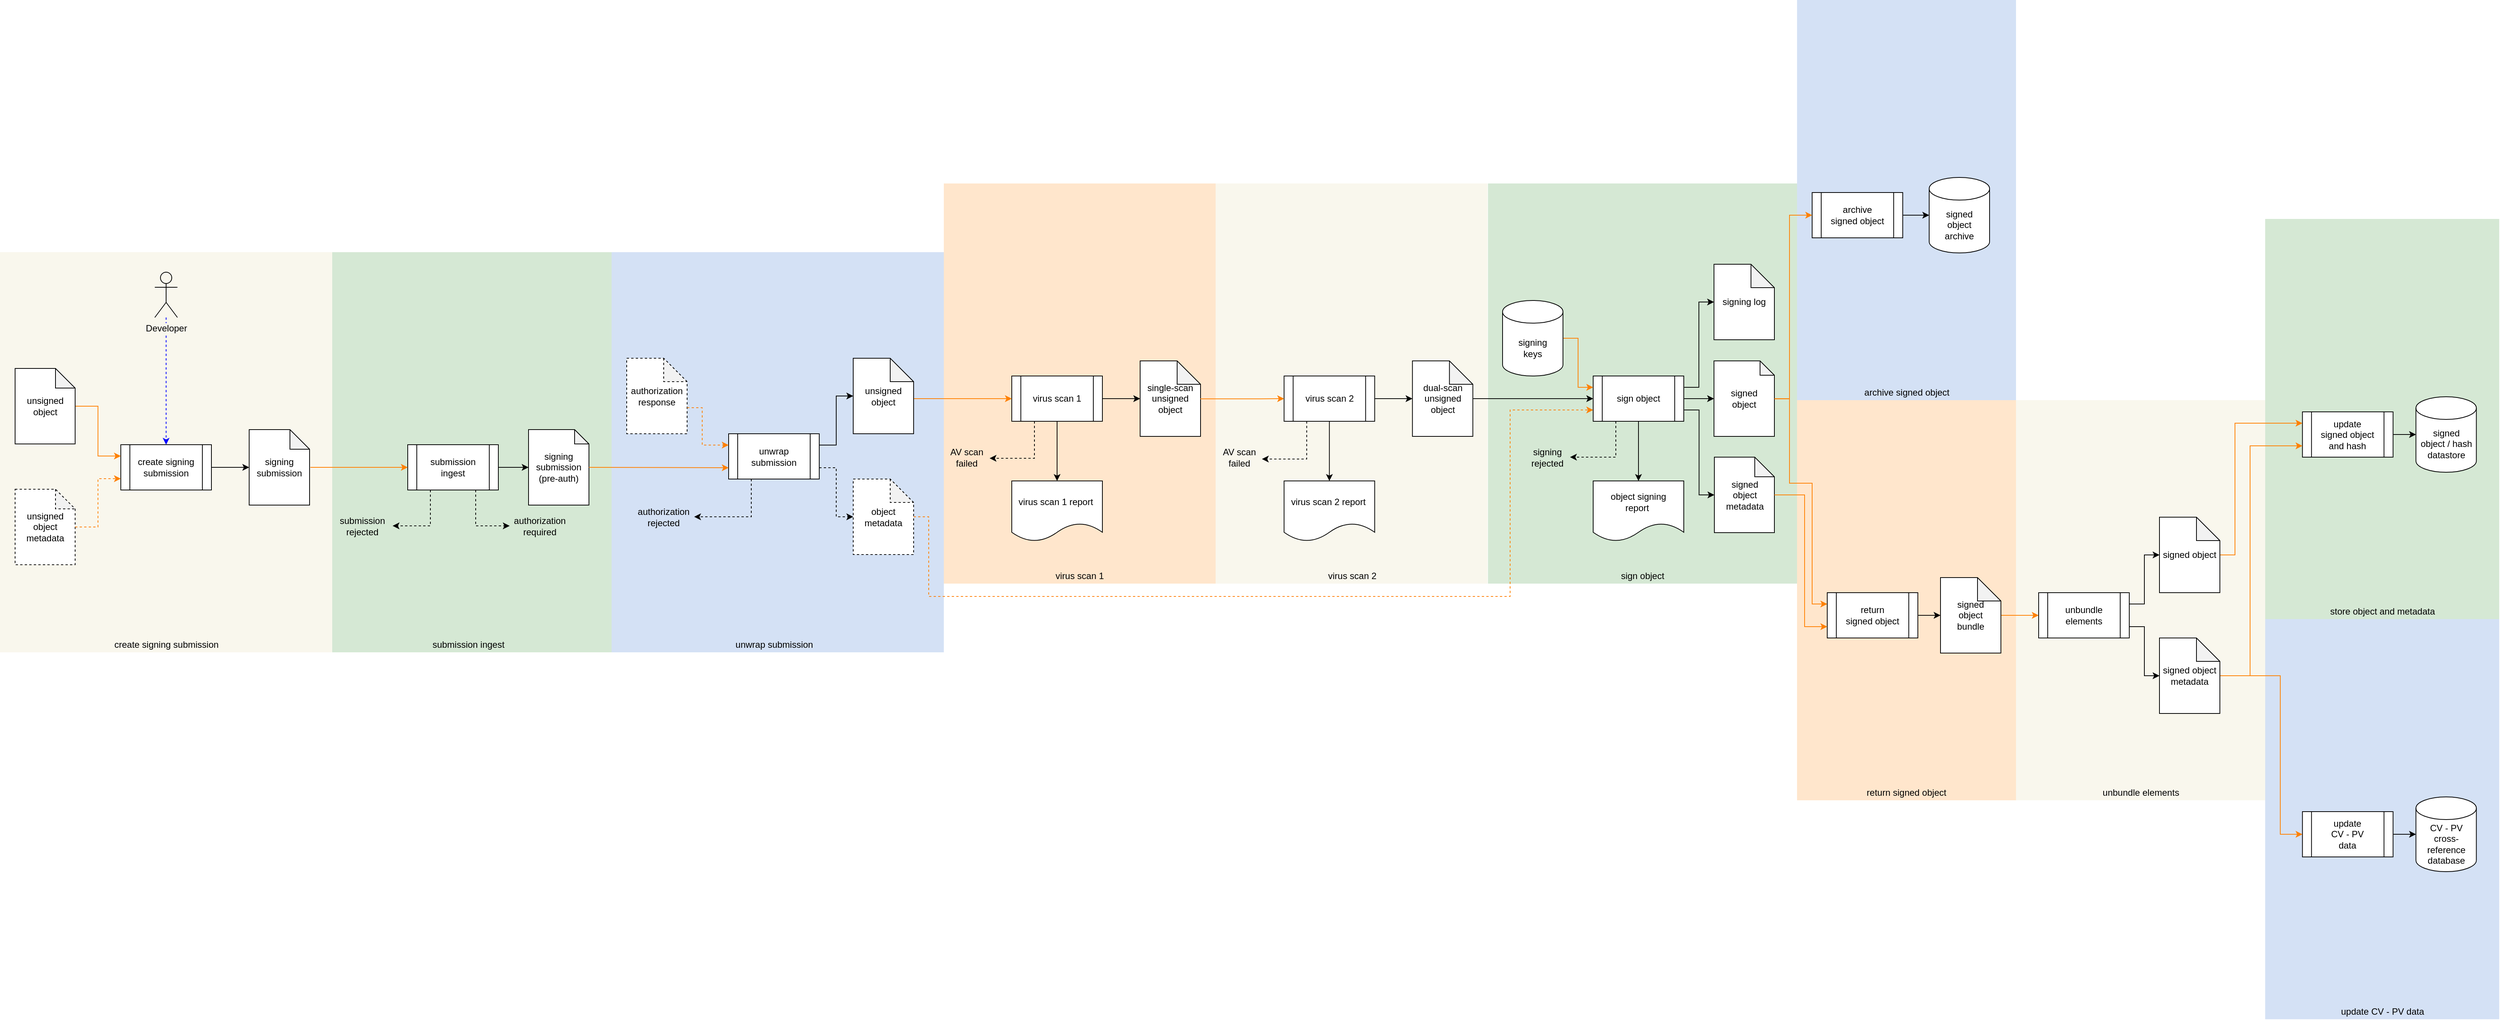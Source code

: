 <mxfile version="24.2.5" type="device" pages="3">
  <diagram id="cmpXYvQYOxmgwdgMSDEy" name="overall">
    <mxGraphModel dx="2897" dy="1743" grid="1" gridSize="10" guides="1" tooltips="1" connect="1" arrows="1" fold="1" page="0" pageScale="1" pageWidth="850" pageHeight="1100" math="0" shadow="0">
      <root>
        <mxCell id="0" />
        <mxCell id="1" parent="0" />
        <mxCell id="0vnqSVPfwARDzqrzQBr7-1" value="" style="rounded=0;whiteSpace=wrap;html=1;strokeColor=none;fillColor=#D5E8D4;" parent="1" vertex="1">
          <mxGeometry x="3110" y="290" width="310" height="530" as="geometry" />
        </mxCell>
        <mxCell id="0vnqSVPfwARDzqrzQBr7-2" value="" style="rounded=0;whiteSpace=wrap;html=1;strokeColor=none;fillColor=#D4E1F5;" parent="1" vertex="1">
          <mxGeometry x="3110" y="820" width="310" height="530" as="geometry" />
        </mxCell>
        <mxCell id="0vnqSVPfwARDzqrzQBr7-3" value="" style="rounded=0;whiteSpace=wrap;html=1;strokeColor=none;fillColor=#F9F7ED;" parent="1" vertex="1">
          <mxGeometry x="2780" y="530" width="330" height="530" as="geometry" />
        </mxCell>
        <mxCell id="0vnqSVPfwARDzqrzQBr7-4" value="" style="rounded=0;whiteSpace=wrap;html=1;strokeColor=none;fillColor=#FFE6CC;" parent="1" vertex="1">
          <mxGeometry x="2490" y="530" width="290" height="530" as="geometry" />
        </mxCell>
        <mxCell id="0vnqSVPfwARDzqrzQBr7-5" value="" style="rounded=0;whiteSpace=wrap;html=1;strokeColor=none;fillColor=#D5E8D4;" parent="1" vertex="1">
          <mxGeometry x="2080.64" y="243" width="409.36" height="530" as="geometry" />
        </mxCell>
        <mxCell id="0vnqSVPfwARDzqrzQBr7-6" value="" style="rounded=0;whiteSpace=wrap;html=1;strokeColor=none;fillColor=#D4E1F5;" parent="1" vertex="1">
          <mxGeometry x="2490" width="290" height="530" as="geometry" />
        </mxCell>
        <mxCell id="0vnqSVPfwARDzqrzQBr7-7" value="" style="rounded=0;whiteSpace=wrap;html=1;strokeColor=none;fillColor=#F9F7ED;" parent="1" vertex="1">
          <mxGeometry x="110" y="334" width="440" height="530" as="geometry" />
        </mxCell>
        <mxCell id="0vnqSVPfwARDzqrzQBr7-8" value="" style="rounded=0;whiteSpace=wrap;html=1;strokeColor=none;fillColor=#D5E8D4;" parent="1" vertex="1">
          <mxGeometry x="550" y="334" width="370" height="530" as="geometry" />
        </mxCell>
        <mxCell id="0vnqSVPfwARDzqrzQBr7-9" style="edgeStyle=orthogonalEdgeStyle;rounded=0;orthogonalLoop=1;jettySize=auto;html=1;exitX=1;exitY=0.5;exitDx=0;exitDy=0;entryX=0;entryY=0.5;entryDx=0;entryDy=0;entryPerimeter=0;" parent="1" source="0vnqSVPfwARDzqrzQBr7-11" target="0vnqSVPfwARDzqrzQBr7-13" edge="1">
          <mxGeometry relative="1" as="geometry" />
        </mxCell>
        <mxCell id="0vnqSVPfwARDzqrzQBr7-10" style="edgeStyle=orthogonalEdgeStyle;rounded=0;orthogonalLoop=1;jettySize=auto;html=1;exitX=0.25;exitY=1;exitDx=0;exitDy=0;entryX=1;entryY=0.5;entryDx=0;entryDy=0;dashed=1;" parent="1" source="0vnqSVPfwARDzqrzQBr7-11" target="0vnqSVPfwARDzqrzQBr7-14" edge="1">
          <mxGeometry relative="1" as="geometry" />
        </mxCell>
        <mxCell id="0vnqSVPfwARDzqrzQBr7-11" value="submission ingest" style="shape=process;whiteSpace=wrap;html=1;backgroundOutline=1;" parent="1" vertex="1">
          <mxGeometry x="650" y="589" width="120" height="60" as="geometry" />
        </mxCell>
        <mxCell id="0vnqSVPfwARDzqrzQBr7-12" value="submission ingest" style="text;html=1;align=center;verticalAlign=middle;resizable=0;points=[];autosize=1;" parent="1" vertex="1">
          <mxGeometry x="675" y="844" width="110" height="20" as="geometry" />
        </mxCell>
        <mxCell id="0vnqSVPfwARDzqrzQBr7-13" value="signing submission&lt;br&gt;(pre-auth)" style="shape=note;whiteSpace=wrap;html=1;backgroundOutline=1;darkOpacity=0.05;size=19;" parent="1" vertex="1">
          <mxGeometry x="810" y="569" width="80" height="100" as="geometry" />
        </mxCell>
        <mxCell id="0vnqSVPfwARDzqrzQBr7-14" value="submission rejected" style="text;html=1;strokeColor=none;fillColor=none;align=center;verticalAlign=middle;whiteSpace=wrap;rounded=0;" parent="1" vertex="1">
          <mxGeometry x="550" y="676.5" width="80" height="40" as="geometry" />
        </mxCell>
        <mxCell id="0vnqSVPfwARDzqrzQBr7-15" style="edgeStyle=orthogonalEdgeStyle;rounded=0;orthogonalLoop=1;jettySize=auto;html=1;exitX=1;exitY=0.5;exitDx=0;exitDy=0;entryX=0;entryY=0.5;entryDx=0;entryDy=0;entryPerimeter=0;" parent="1" source="0vnqSVPfwARDzqrzQBr7-16" target="0vnqSVPfwARDzqrzQBr7-20" edge="1">
          <mxGeometry relative="1" as="geometry" />
        </mxCell>
        <mxCell id="0vnqSVPfwARDzqrzQBr7-16" value="create signing submission" style="shape=process;whiteSpace=wrap;html=1;backgroundOutline=1;" parent="1" vertex="1">
          <mxGeometry x="270" y="589" width="120" height="60" as="geometry" />
        </mxCell>
        <mxCell id="0vnqSVPfwARDzqrzQBr7-17" value="create signing submission" style="text;html=1;align=center;verticalAlign=middle;resizable=0;points=[];autosize=1;" parent="1" vertex="1">
          <mxGeometry x="255" y="844" width="150" height="20" as="geometry" />
        </mxCell>
        <mxCell id="0vnqSVPfwARDzqrzQBr7-18" style="edgeStyle=orthogonalEdgeStyle;rounded=0;orthogonalLoop=1;jettySize=auto;html=1;entryX=0;entryY=0.25;entryDx=0;entryDy=0;strokeColor=#FF8000;" parent="1" source="0vnqSVPfwARDzqrzQBr7-19" target="0vnqSVPfwARDzqrzQBr7-16" edge="1">
          <mxGeometry relative="1" as="geometry" />
        </mxCell>
        <mxCell id="0vnqSVPfwARDzqrzQBr7-19" value="unsigned object" style="shape=note;whiteSpace=wrap;html=1;backgroundOutline=1;darkOpacity=0.05;size=26;" parent="1" vertex="1">
          <mxGeometry x="130" y="488" width="79.5" height="100" as="geometry" />
        </mxCell>
        <mxCell id="0vnqSVPfwARDzqrzQBr7-20" value="signing submission" style="shape=note;whiteSpace=wrap;html=1;backgroundOutline=1;darkOpacity=0.05;size=26;" parent="1" vertex="1">
          <mxGeometry x="440" y="569" width="80" height="100" as="geometry" />
        </mxCell>
        <mxCell id="0vnqSVPfwARDzqrzQBr7-21" style="edgeStyle=orthogonalEdgeStyle;rounded=0;orthogonalLoop=1;jettySize=auto;html=1;dashed=1;strokeColor=#0000FF;entryX=0.5;entryY=0;entryDx=0;entryDy=0;" parent="1" source="0vnqSVPfwARDzqrzQBr7-22" target="0vnqSVPfwARDzqrzQBr7-16" edge="1">
          <mxGeometry relative="1" as="geometry">
            <Array as="points">
              <mxPoint x="330" y="510" />
              <mxPoint x="330" y="510" />
            </Array>
          </mxGeometry>
        </mxCell>
        <mxCell id="0vnqSVPfwARDzqrzQBr7-22" value="&lt;span style=&quot;background-color: rgb(249 , 247 , 237)&quot;&gt;Developer&lt;/span&gt;" style="shape=umlActor;verticalLabelPosition=bottom;verticalAlign=top;html=1;outlineConnect=0;fillColor=none;" parent="1" vertex="1">
          <mxGeometry x="315" y="360.5" width="30" height="60" as="geometry" />
        </mxCell>
        <mxCell id="0vnqSVPfwARDzqrzQBr7-23" style="edgeStyle=orthogonalEdgeStyle;rounded=0;orthogonalLoop=1;jettySize=auto;html=1;strokeColor=#FF8000;exitX=1.013;exitY=0.5;exitDx=0;exitDy=0;exitPerimeter=0;entryX=0;entryY=0.5;entryDx=0;entryDy=0;" parent="1" source="0vnqSVPfwARDzqrzQBr7-20" target="0vnqSVPfwARDzqrzQBr7-11" edge="1">
          <mxGeometry relative="1" as="geometry">
            <mxPoint x="140" y="894" as="sourcePoint" />
            <mxPoint x="149" y="180" as="targetPoint" />
            <Array as="points" />
          </mxGeometry>
        </mxCell>
        <mxCell id="0vnqSVPfwARDzqrzQBr7-24" value="signed&lt;br&gt;object / hash datastore" style="shape=cylinder3;whiteSpace=wrap;html=1;boundedLbl=1;backgroundOutline=1;size=15;" parent="1" vertex="1">
          <mxGeometry x="3309.68" y="525.5" width="80" height="100" as="geometry" />
        </mxCell>
        <mxCell id="0vnqSVPfwARDzqrzQBr7-25" value="CV - PV cross-reference&lt;br&gt;database" style="shape=cylinder3;whiteSpace=wrap;html=1;boundedLbl=1;backgroundOutline=1;size=15;" parent="1" vertex="1">
          <mxGeometry x="3309.68" y="1055.5" width="80" height="99" as="geometry" />
        </mxCell>
        <mxCell id="0vnqSVPfwARDzqrzQBr7-26" value="" style="rounded=0;whiteSpace=wrap;html=1;strokeColor=none;fillColor=#D4E1F5;" parent="1" vertex="1">
          <mxGeometry x="920" y="334" width="440" height="530" as="geometry" />
        </mxCell>
        <mxCell id="0vnqSVPfwARDzqrzQBr7-27" value="" style="rounded=0;whiteSpace=wrap;html=1;strokeColor=none;fillColor=#FFE6CC;" parent="1" vertex="1">
          <mxGeometry x="1360" y="243" width="360" height="530" as="geometry" />
        </mxCell>
        <mxCell id="0vnqSVPfwARDzqrzQBr7-28" style="edgeStyle=orthogonalEdgeStyle;rounded=0;orthogonalLoop=1;jettySize=auto;html=1;exitX=0.25;exitY=1;exitDx=0;exitDy=0;dashed=1;entryX=1.011;entryY=0.55;entryDx=0;entryDy=0;entryPerimeter=0;" parent="1" source="0vnqSVPfwARDzqrzQBr7-36" target="0vnqSVPfwARDzqrzQBr7-38" edge="1">
          <mxGeometry relative="1" as="geometry">
            <mxPoint x="1406" y="603" as="targetPoint" />
            <Array as="points">
              <mxPoint x="1480" y="607" />
            </Array>
          </mxGeometry>
        </mxCell>
        <mxCell id="0vnqSVPfwARDzqrzQBr7-29" style="edgeStyle=orthogonalEdgeStyle;rounded=0;orthogonalLoop=1;jettySize=auto;html=1;exitX=1;exitY=0.25;exitDx=0;exitDy=0;entryX=0;entryY=0.5;entryDx=0;entryDy=0;entryPerimeter=0;" parent="1" source="0vnqSVPfwARDzqrzQBr7-31" target="0vnqSVPfwARDzqrzQBr7-41" edge="1">
          <mxGeometry relative="1" as="geometry">
            <mxPoint x="1210" y="619" as="targetPoint" />
          </mxGeometry>
        </mxCell>
        <mxCell id="0vnqSVPfwARDzqrzQBr7-30" style="edgeStyle=orthogonalEdgeStyle;rounded=0;orthogonalLoop=1;jettySize=auto;html=1;exitX=1;exitY=0.75;exitDx=0;exitDy=0;entryX=0;entryY=0.5;entryDx=0;entryDy=0;entryPerimeter=0;dashed=1;" parent="1" source="0vnqSVPfwARDzqrzQBr7-31" target="0vnqSVPfwARDzqrzQBr7-52" edge="1">
          <mxGeometry relative="1" as="geometry" />
        </mxCell>
        <mxCell id="0vnqSVPfwARDzqrzQBr7-31" value="unwrap submission" style="shape=process;whiteSpace=wrap;html=1;backgroundOutline=1;" parent="1" vertex="1">
          <mxGeometry x="1075" y="574.5" width="120" height="60" as="geometry" />
        </mxCell>
        <mxCell id="0vnqSVPfwARDzqrzQBr7-32" value="unwrap submission" style="text;html=1;align=center;verticalAlign=middle;resizable=0;points=[];autosize=1;" parent="1" vertex="1">
          <mxGeometry x="1075" y="844" width="120" height="20" as="geometry" />
        </mxCell>
        <mxCell id="0vnqSVPfwARDzqrzQBr7-33" value="single-scan unsigned object" style="shape=note;whiteSpace=wrap;html=1;backgroundOutline=1;darkOpacity=0.05;size=31;" parent="1" vertex="1">
          <mxGeometry x="1620" y="478" width="80" height="100" as="geometry" />
        </mxCell>
        <mxCell id="0vnqSVPfwARDzqrzQBr7-34" style="edgeStyle=orthogonalEdgeStyle;rounded=0;orthogonalLoop=1;jettySize=auto;html=1;exitX=1;exitY=0.5;exitDx=0;exitDy=0;entryX=0;entryY=0.5;entryDx=0;entryDy=0;entryPerimeter=0;" parent="1" source="0vnqSVPfwARDzqrzQBr7-36" target="0vnqSVPfwARDzqrzQBr7-33" edge="1">
          <mxGeometry relative="1" as="geometry" />
        </mxCell>
        <mxCell id="0vnqSVPfwARDzqrzQBr7-35" style="edgeStyle=orthogonalEdgeStyle;rounded=0;orthogonalLoop=1;jettySize=auto;html=1;exitX=0.5;exitY=1;exitDx=0;exitDy=0;entryX=0.5;entryY=0;entryDx=0;entryDy=0;" parent="1" source="0vnqSVPfwARDzqrzQBr7-36" target="0vnqSVPfwARDzqrzQBr7-39" edge="1">
          <mxGeometry relative="1" as="geometry" />
        </mxCell>
        <mxCell id="0vnqSVPfwARDzqrzQBr7-36" value="virus scan 1" style="shape=process;whiteSpace=wrap;html=1;backgroundOutline=1;" parent="1" vertex="1">
          <mxGeometry x="1450" y="498" width="120" height="60" as="geometry" />
        </mxCell>
        <mxCell id="0vnqSVPfwARDzqrzQBr7-37" value="virus scan 1" style="text;html=1;strokeColor=none;fillColor=none;align=center;verticalAlign=middle;whiteSpace=wrap;rounded=0;" parent="1" vertex="1">
          <mxGeometry x="1360" y="753" width="360" height="20" as="geometry" />
        </mxCell>
        <mxCell id="0vnqSVPfwARDzqrzQBr7-38" value="AV scan&lt;br&gt;failed" style="text;html=1;align=center;verticalAlign=middle;resizable=0;points=[];autosize=1;" parent="1" vertex="1">
          <mxGeometry x="1360" y="590.5" width="60" height="30" as="geometry" />
        </mxCell>
        <mxCell id="0vnqSVPfwARDzqrzQBr7-39" value="virus scan 1 report&amp;nbsp;" style="shape=document;whiteSpace=wrap;html=1;boundedLbl=1;" parent="1" vertex="1">
          <mxGeometry x="1450" y="637" width="120" height="80" as="geometry" />
        </mxCell>
        <mxCell id="0vnqSVPfwARDzqrzQBr7-40" style="edgeStyle=orthogonalEdgeStyle;rounded=0;orthogonalLoop=1;jettySize=auto;html=1;strokeColor=#FF8000;exitX=0.992;exitY=0.525;exitDx=0;exitDy=0;exitPerimeter=0;entryX=0;entryY=0.5;entryDx=0;entryDy=0;" parent="1" source="0vnqSVPfwARDzqrzQBr7-41" target="0vnqSVPfwARDzqrzQBr7-36" edge="1">
          <mxGeometry relative="1" as="geometry">
            <Array as="points">
              <mxPoint x="1450" y="528" />
            </Array>
            <mxPoint x="1460" y="1070" as="targetPoint" />
          </mxGeometry>
        </mxCell>
        <mxCell id="0vnqSVPfwARDzqrzQBr7-41" value="unsigned object" style="shape=note;whiteSpace=wrap;html=1;backgroundOutline=1;darkOpacity=0.05;size=31;" parent="1" vertex="1">
          <mxGeometry x="1240" y="474.5" width="80" height="100" as="geometry" />
        </mxCell>
        <mxCell id="0vnqSVPfwARDzqrzQBr7-42" value="unsigned object&lt;br&gt;metadata" style="shape=note;whiteSpace=wrap;html=1;backgroundOutline=1;darkOpacity=0.05;size=26;dashed=1;" parent="1" vertex="1">
          <mxGeometry x="130" y="648" width="79.5" height="100" as="geometry" />
        </mxCell>
        <mxCell id="0vnqSVPfwARDzqrzQBr7-43" style="edgeStyle=orthogonalEdgeStyle;rounded=0;orthogonalLoop=1;jettySize=auto;html=1;entryX=0;entryY=0.75;entryDx=0;entryDy=0;strokeColor=#FF8000;dashed=1;" parent="1" source="0vnqSVPfwARDzqrzQBr7-42" target="0vnqSVPfwARDzqrzQBr7-16" edge="1">
          <mxGeometry relative="1" as="geometry">
            <mxPoint x="277.25" y="758" as="targetPoint" />
          </mxGeometry>
        </mxCell>
        <mxCell id="0vnqSVPfwARDzqrzQBr7-44" style="edgeStyle=orthogonalEdgeStyle;rounded=0;orthogonalLoop=1;jettySize=auto;html=1;exitX=0.75;exitY=1;exitDx=0;exitDy=0;entryX=0;entryY=0.5;entryDx=0;entryDy=0;dashed=1;" parent="1" source="0vnqSVPfwARDzqrzQBr7-11" target="0vnqSVPfwARDzqrzQBr7-45" edge="1">
          <mxGeometry relative="1" as="geometry">
            <mxPoint x="920" y="636.5" as="sourcePoint" />
          </mxGeometry>
        </mxCell>
        <mxCell id="0vnqSVPfwARDzqrzQBr7-45" value="authorization required" style="text;html=1;strokeColor=none;fillColor=none;align=center;verticalAlign=middle;whiteSpace=wrap;rounded=0;" parent="1" vertex="1">
          <mxGeometry x="785" y="676.5" width="80" height="40" as="geometry" />
        </mxCell>
        <mxCell id="0vnqSVPfwARDzqrzQBr7-46" value="authorization rejected" style="text;html=1;strokeColor=none;fillColor=none;align=center;verticalAlign=middle;whiteSpace=wrap;rounded=0;" parent="1" vertex="1">
          <mxGeometry x="949.36" y="664.5" width="80" height="40" as="geometry" />
        </mxCell>
        <mxCell id="0vnqSVPfwARDzqrzQBr7-47" style="edgeStyle=orthogonalEdgeStyle;rounded=0;orthogonalLoop=1;jettySize=auto;html=1;exitX=0.25;exitY=1;exitDx=0;exitDy=0;entryX=1;entryY=0.5;entryDx=0;entryDy=0;dashed=1;" parent="1" source="0vnqSVPfwARDzqrzQBr7-31" target="0vnqSVPfwARDzqrzQBr7-46" edge="1">
          <mxGeometry relative="1" as="geometry">
            <mxPoint x="1050" y="649" as="sourcePoint" />
          </mxGeometry>
        </mxCell>
        <mxCell id="0vnqSVPfwARDzqrzQBr7-48" style="edgeStyle=orthogonalEdgeStyle;rounded=0;orthogonalLoop=1;jettySize=auto;html=1;strokeColor=#FF8000;entryX=0;entryY=0.75;entryDx=0;entryDy=0;" parent="1" target="0vnqSVPfwARDzqrzQBr7-31" edge="1">
          <mxGeometry relative="1" as="geometry">
            <mxPoint x="890" y="619" as="sourcePoint" />
            <mxPoint x="660" y="629" as="targetPoint" />
            <Array as="points" />
          </mxGeometry>
        </mxCell>
        <mxCell id="0vnqSVPfwARDzqrzQBr7-49" value="authorization response" style="shape=note;whiteSpace=wrap;html=1;backgroundOutline=1;darkOpacity=0.05;size=31;dashed=1;" parent="1" vertex="1">
          <mxGeometry x="940" y="474.5" width="80" height="100" as="geometry" />
        </mxCell>
        <mxCell id="0vnqSVPfwARDzqrzQBr7-50" style="edgeStyle=orthogonalEdgeStyle;rounded=0;orthogonalLoop=1;jettySize=auto;html=1;entryX=0;entryY=0.25;entryDx=0;entryDy=0;strokeColor=#FF8000;exitX=0;exitY=0;exitDx=80;exitDy=65.5;exitPerimeter=0;dashed=1;" parent="1" source="0vnqSVPfwARDzqrzQBr7-49" target="0vnqSVPfwARDzqrzQBr7-31" edge="1">
          <mxGeometry relative="1" as="geometry">
            <Array as="points">
              <mxPoint x="1040" y="540" />
              <mxPoint x="1040" y="590" />
            </Array>
            <mxPoint x="1200" y="511" as="targetPoint" />
          </mxGeometry>
        </mxCell>
        <mxCell id="0vnqSVPfwARDzqrzQBr7-51" style="edgeStyle=orthogonalEdgeStyle;rounded=0;orthogonalLoop=1;jettySize=auto;html=1;entryX=0;entryY=0.75;entryDx=0;entryDy=0;strokeColor=#FF8000;dashed=1;" parent="1" source="0vnqSVPfwARDzqrzQBr7-52" target="0vnqSVPfwARDzqrzQBr7-68" edge="1">
          <mxGeometry relative="1" as="geometry">
            <Array as="points">
              <mxPoint x="1340" y="685" />
              <mxPoint x="1340" y="790" />
              <mxPoint x="2110" y="790" />
              <mxPoint x="2110" y="543" />
            </Array>
          </mxGeometry>
        </mxCell>
        <mxCell id="0vnqSVPfwARDzqrzQBr7-52" value="object metadata" style="shape=note;whiteSpace=wrap;html=1;backgroundOutline=1;darkOpacity=0.05;size=31;dashed=1;" parent="1" vertex="1">
          <mxGeometry x="1240" y="634.5" width="80" height="100" as="geometry" />
        </mxCell>
        <mxCell id="0vnqSVPfwARDzqrzQBr7-53" value="" style="rounded=0;whiteSpace=wrap;html=1;strokeColor=none;fillColor=#F9F7ED;" parent="1" vertex="1">
          <mxGeometry x="1720" y="243" width="360" height="530" as="geometry" />
        </mxCell>
        <mxCell id="0vnqSVPfwARDzqrzQBr7-54" value="virus scan 2" style="shape=process;whiteSpace=wrap;html=1;backgroundOutline=1;" parent="1" vertex="1">
          <mxGeometry x="1810.64" y="498" width="120" height="60" as="geometry" />
        </mxCell>
        <mxCell id="0vnqSVPfwARDzqrzQBr7-55" style="edgeStyle=orthogonalEdgeStyle;rounded=0;orthogonalLoop=1;jettySize=auto;html=1;exitX=0.25;exitY=1;exitDx=0;exitDy=0;dashed=1;entryX=1.011;entryY=0.55;entryDx=0;entryDy=0;entryPerimeter=0;" parent="1" source="0vnqSVPfwARDzqrzQBr7-54" edge="1">
          <mxGeometry relative="1" as="geometry">
            <mxPoint x="1781.3" y="608" as="targetPoint" />
            <Array as="points">
              <mxPoint x="1840.64" y="608" />
            </Array>
          </mxGeometry>
        </mxCell>
        <mxCell id="0vnqSVPfwARDzqrzQBr7-56" value="AV scan&lt;br&gt;failed" style="text;html=1;align=center;verticalAlign=middle;resizable=0;points=[];autosize=1;" parent="1" vertex="1">
          <mxGeometry x="1720.64" y="590.5" width="60" height="30" as="geometry" />
        </mxCell>
        <mxCell id="0vnqSVPfwARDzqrzQBr7-57" value="virus scan 2 report&amp;nbsp;" style="shape=document;whiteSpace=wrap;html=1;boundedLbl=1;" parent="1" vertex="1">
          <mxGeometry x="1810.64" y="637" width="120" height="80" as="geometry" />
        </mxCell>
        <mxCell id="0vnqSVPfwARDzqrzQBr7-58" style="edgeStyle=orthogonalEdgeStyle;rounded=0;orthogonalLoop=1;jettySize=auto;html=1;exitX=0.5;exitY=1;exitDx=0;exitDy=0;entryX=0.5;entryY=0;entryDx=0;entryDy=0;" parent="1" source="0vnqSVPfwARDzqrzQBr7-54" target="0vnqSVPfwARDzqrzQBr7-57" edge="1">
          <mxGeometry relative="1" as="geometry" />
        </mxCell>
        <mxCell id="0vnqSVPfwARDzqrzQBr7-59" style="edgeStyle=orthogonalEdgeStyle;rounded=0;orthogonalLoop=1;jettySize=auto;html=1;exitX=1;exitY=0.5;exitDx=0;exitDy=0;entryX=0;entryY=0.5;entryDx=0;entryDy=0;entryPerimeter=0;" parent="1" source="0vnqSVPfwARDzqrzQBr7-54" target="0vnqSVPfwARDzqrzQBr7-61" edge="1">
          <mxGeometry relative="1" as="geometry" />
        </mxCell>
        <mxCell id="0vnqSVPfwARDzqrzQBr7-60" style="edgeStyle=orthogonalEdgeStyle;rounded=0;orthogonalLoop=1;jettySize=auto;html=1;entryX=0;entryY=0.5;entryDx=0;entryDy=0;" parent="1" source="0vnqSVPfwARDzqrzQBr7-61" target="0vnqSVPfwARDzqrzQBr7-68" edge="1">
          <mxGeometry relative="1" as="geometry" />
        </mxCell>
        <mxCell id="0vnqSVPfwARDzqrzQBr7-61" value="dual-scan unsigned object" style="shape=note;whiteSpace=wrap;html=1;backgroundOutline=1;darkOpacity=0.05;size=31;" parent="1" vertex="1">
          <mxGeometry x="1980.64" y="478" width="80" height="100" as="geometry" />
        </mxCell>
        <mxCell id="0vnqSVPfwARDzqrzQBr7-62" style="edgeStyle=orthogonalEdgeStyle;rounded=0;orthogonalLoop=1;jettySize=auto;html=1;strokeColor=#FF8000;entryX=0;entryY=0.5;entryDx=0;entryDy=0;exitX=0.995;exitY=0.502;exitDx=0;exitDy=0;exitPerimeter=0;" parent="1" source="0vnqSVPfwARDzqrzQBr7-33" target="0vnqSVPfwARDzqrzQBr7-54" edge="1">
          <mxGeometry relative="1" as="geometry">
            <Array as="points">
              <mxPoint x="1780" y="528" />
              <mxPoint x="1780" y="528" />
            </Array>
            <mxPoint x="1700" y="528" as="sourcePoint" />
            <mxPoint x="1820.64" y="1070" as="targetPoint" />
          </mxGeometry>
        </mxCell>
        <mxCell id="0vnqSVPfwARDzqrzQBr7-63" value="virus scan 2" style="text;html=1;strokeColor=none;fillColor=none;align=center;verticalAlign=middle;whiteSpace=wrap;rounded=0;" parent="1" vertex="1">
          <mxGeometry x="1720.64" y="753" width="360" height="20" as="geometry" />
        </mxCell>
        <mxCell id="0vnqSVPfwARDzqrzQBr7-64" style="edgeStyle=orthogonalEdgeStyle;rounded=0;orthogonalLoop=1;jettySize=auto;html=1;exitX=1;exitY=0.5;exitDx=0;exitDy=0;entryX=0;entryY=0.5;entryDx=0;entryDy=0;entryPerimeter=0;" parent="1" source="0vnqSVPfwARDzqrzQBr7-68" target="0vnqSVPfwARDzqrzQBr7-71" edge="1">
          <mxGeometry relative="1" as="geometry" />
        </mxCell>
        <mxCell id="0vnqSVPfwARDzqrzQBr7-65" style="edgeStyle=orthogonalEdgeStyle;rounded=0;orthogonalLoop=1;jettySize=auto;html=1;exitX=0.25;exitY=1;exitDx=0;exitDy=0;entryX=1;entryY=0.5;entryDx=0;entryDy=0;dashed=1;" parent="1" source="0vnqSVPfwARDzqrzQBr7-68" target="0vnqSVPfwARDzqrzQBr7-72" edge="1">
          <mxGeometry relative="1" as="geometry" />
        </mxCell>
        <mxCell id="0vnqSVPfwARDzqrzQBr7-66" style="edgeStyle=orthogonalEdgeStyle;rounded=0;orthogonalLoop=1;jettySize=auto;html=1;exitX=1;exitY=0.25;exitDx=0;exitDy=0;entryX=0;entryY=0.5;entryDx=0;entryDy=0;entryPerimeter=0;strokeColor=#000000;" parent="1" source="0vnqSVPfwARDzqrzQBr7-68" target="0vnqSVPfwARDzqrzQBr7-79" edge="1">
          <mxGeometry relative="1" as="geometry" />
        </mxCell>
        <mxCell id="0vnqSVPfwARDzqrzQBr7-67" style="edgeStyle=orthogonalEdgeStyle;rounded=0;orthogonalLoop=1;jettySize=auto;html=1;exitX=1;exitY=0.75;exitDx=0;exitDy=0;entryX=0;entryY=0.5;entryDx=0;entryDy=0;entryPerimeter=0;" parent="1" source="0vnqSVPfwARDzqrzQBr7-68" target="0vnqSVPfwARDzqrzQBr7-103" edge="1">
          <mxGeometry relative="1" as="geometry" />
        </mxCell>
        <mxCell id="0vnqSVPfwARDzqrzQBr7-68" value="sign object" style="shape=process;whiteSpace=wrap;html=1;backgroundOutline=1;" parent="1" vertex="1">
          <mxGeometry x="2220.0" y="498" width="120" height="60" as="geometry" />
        </mxCell>
        <mxCell id="0vnqSVPfwARDzqrzQBr7-69" value="sign object" style="text;html=1;align=center;verticalAlign=middle;resizable=0;points=[];autosize=1;" parent="1" vertex="1">
          <mxGeometry x="2250.32" y="753" width="70" height="20" as="geometry" />
        </mxCell>
        <mxCell id="0vnqSVPfwARDzqrzQBr7-70" style="edgeStyle=orthogonalEdgeStyle;rounded=0;orthogonalLoop=1;jettySize=auto;html=1;entryX=0;entryY=0.25;entryDx=0;entryDy=0;strokeColor=#FF8000;" parent="1" source="0vnqSVPfwARDzqrzQBr7-71" target="0vnqSVPfwARDzqrzQBr7-84" edge="1">
          <mxGeometry relative="1" as="geometry">
            <Array as="points">
              <mxPoint x="2480" y="528" />
              <mxPoint x="2480" y="640" />
              <mxPoint x="2510" y="640" />
              <mxPoint x="2510" y="800" />
            </Array>
          </mxGeometry>
        </mxCell>
        <mxCell id="0vnqSVPfwARDzqrzQBr7-71" value="signed&lt;br&gt;object" style="shape=note;whiteSpace=wrap;html=1;backgroundOutline=1;darkOpacity=0.05;size=19;" parent="1" vertex="1">
          <mxGeometry x="2380.0" y="478" width="80" height="100" as="geometry" />
        </mxCell>
        <mxCell id="0vnqSVPfwARDzqrzQBr7-72" value="signing rejected" style="text;html=1;strokeColor=none;fillColor=none;align=center;verticalAlign=middle;whiteSpace=wrap;rounded=0;" parent="1" vertex="1">
          <mxGeometry x="2130" y="585.5" width="59.36" height="40" as="geometry" />
        </mxCell>
        <mxCell id="0vnqSVPfwARDzqrzQBr7-73" style="edgeStyle=orthogonalEdgeStyle;rounded=0;orthogonalLoop=1;jettySize=auto;html=1;exitX=1;exitY=0.5;exitDx=0;exitDy=0;entryX=0;entryY=0.5;entryDx=0;entryDy=0;entryPerimeter=0;" parent="1" source="0vnqSVPfwARDzqrzQBr7-74" target="0vnqSVPfwARDzqrzQBr7-80" edge="1">
          <mxGeometry relative="1" as="geometry">
            <mxPoint x="2780.0" y="285" as="targetPoint" />
          </mxGeometry>
        </mxCell>
        <mxCell id="0vnqSVPfwARDzqrzQBr7-74" value="archive&lt;br&gt;signed object" style="shape=process;whiteSpace=wrap;html=1;backgroundOutline=1;" parent="1" vertex="1">
          <mxGeometry x="2510.0" y="255" width="120" height="60" as="geometry" />
        </mxCell>
        <mxCell id="0vnqSVPfwARDzqrzQBr7-75" value="archive signed object" style="text;html=1;align=center;verticalAlign=middle;resizable=0;points=[];autosize=1;" parent="1" vertex="1">
          <mxGeometry x="2570.0" y="510" width="130" height="20" as="geometry" />
        </mxCell>
        <mxCell id="0vnqSVPfwARDzqrzQBr7-76" style="edgeStyle=orthogonalEdgeStyle;rounded=0;orthogonalLoop=1;jettySize=auto;html=1;strokeColor=#FF8000;entryX=0;entryY=0.5;entryDx=0;entryDy=0;exitX=0.999;exitY=0.503;exitDx=0;exitDy=0;exitPerimeter=0;" parent="1" source="0vnqSVPfwARDzqrzQBr7-71" target="0vnqSVPfwARDzqrzQBr7-74" edge="1">
          <mxGeometry relative="1" as="geometry">
            <mxPoint x="2420.64" y="528" as="sourcePoint" />
            <mxPoint x="2190.64" y="538" as="targetPoint" />
            <Array as="points">
              <mxPoint x="2480" y="528" />
              <mxPoint x="2480" y="285" />
            </Array>
          </mxGeometry>
        </mxCell>
        <mxCell id="0vnqSVPfwARDzqrzQBr7-77" style="edgeStyle=orthogonalEdgeStyle;rounded=0;orthogonalLoop=1;jettySize=auto;html=1;entryX=0;entryY=0.25;entryDx=0;entryDy=0;strokeColor=#FF8000;" parent="1" source="0vnqSVPfwARDzqrzQBr7-78" target="0vnqSVPfwARDzqrzQBr7-68" edge="1">
          <mxGeometry relative="1" as="geometry" />
        </mxCell>
        <mxCell id="0vnqSVPfwARDzqrzQBr7-78" value="signing&lt;br&gt;keys" style="shape=cylinder3;whiteSpace=wrap;html=1;boundedLbl=1;backgroundOutline=1;size=15;" parent="1" vertex="1">
          <mxGeometry x="2100" y="398" width="80" height="100" as="geometry" />
        </mxCell>
        <mxCell id="0vnqSVPfwARDzqrzQBr7-79" value="signing log" style="shape=note;whiteSpace=wrap;html=1;backgroundOutline=1;darkOpacity=0.05;size=31;" parent="1" vertex="1">
          <mxGeometry x="2380.0" y="350" width="80" height="100" as="geometry" />
        </mxCell>
        <mxCell id="0vnqSVPfwARDzqrzQBr7-80" value="signed&lt;br&gt;object&lt;br&gt;archive" style="shape=cylinder3;whiteSpace=wrap;html=1;boundedLbl=1;backgroundOutline=1;size=15;" parent="1" vertex="1">
          <mxGeometry x="2665" y="235" width="80" height="100" as="geometry" />
        </mxCell>
        <mxCell id="0vnqSVPfwARDzqrzQBr7-81" style="edgeStyle=orthogonalEdgeStyle;rounded=0;orthogonalLoop=1;jettySize=auto;html=1;entryX=0;entryY=0.5;entryDx=0;entryDy=0;strokeColor=#FF8000;" parent="1" source="0vnqSVPfwARDzqrzQBr7-82" target="0vnqSVPfwARDzqrzQBr7-87" edge="1">
          <mxGeometry relative="1" as="geometry" />
        </mxCell>
        <mxCell id="0vnqSVPfwARDzqrzQBr7-82" value="signed&lt;br&gt;object&lt;br&gt;bundle" style="shape=note;whiteSpace=wrap;html=1;backgroundOutline=1;darkOpacity=0.05;size=31;" parent="1" vertex="1">
          <mxGeometry x="2680" y="765" width="80" height="100" as="geometry" />
        </mxCell>
        <mxCell id="0vnqSVPfwARDzqrzQBr7-83" style="edgeStyle=orthogonalEdgeStyle;rounded=0;orthogonalLoop=1;jettySize=auto;html=1;exitX=1;exitY=0.5;exitDx=0;exitDy=0;entryX=0;entryY=0.5;entryDx=0;entryDy=0;entryPerimeter=0;" parent="1" source="0vnqSVPfwARDzqrzQBr7-84" target="0vnqSVPfwARDzqrzQBr7-82" edge="1">
          <mxGeometry relative="1" as="geometry" />
        </mxCell>
        <mxCell id="0vnqSVPfwARDzqrzQBr7-84" value="return&lt;br&gt;signed object" style="shape=process;whiteSpace=wrap;html=1;backgroundOutline=1;" parent="1" vertex="1">
          <mxGeometry x="2530" y="785" width="120" height="60" as="geometry" />
        </mxCell>
        <mxCell id="0vnqSVPfwARDzqrzQBr7-85" value="return signed object" style="text;html=1;strokeColor=none;fillColor=none;align=center;verticalAlign=middle;whiteSpace=wrap;rounded=0;" parent="1" vertex="1">
          <mxGeometry x="2490" y="1040" width="290" height="20" as="geometry" />
        </mxCell>
        <mxCell id="0vnqSVPfwARDzqrzQBr7-86" style="edgeStyle=orthogonalEdgeStyle;rounded=0;orthogonalLoop=1;jettySize=auto;html=1;exitX=1;exitY=0.75;exitDx=0;exitDy=0;entryX=0;entryY=0.5;entryDx=0;entryDy=0;entryPerimeter=0;strokeColor=#000000;" parent="1" source="0vnqSVPfwARDzqrzQBr7-87" target="0vnqSVPfwARDzqrzQBr7-97" edge="1">
          <mxGeometry relative="1" as="geometry" />
        </mxCell>
        <mxCell id="0vnqSVPfwARDzqrzQBr7-87" value="unbundle elements" style="shape=process;whiteSpace=wrap;html=1;backgroundOutline=1;" parent="1" vertex="1">
          <mxGeometry x="2810" y="785" width="120" height="60" as="geometry" />
        </mxCell>
        <mxCell id="0vnqSVPfwARDzqrzQBr7-88" style="edgeStyle=orthogonalEdgeStyle;rounded=0;orthogonalLoop=1;jettySize=auto;html=1;exitX=1;exitY=0.25;exitDx=0;exitDy=0;entryX=0;entryY=0.5;entryDx=0;entryDy=0;entryPerimeter=0;" parent="1" source="0vnqSVPfwARDzqrzQBr7-87" target="0vnqSVPfwARDzqrzQBr7-90" edge="1">
          <mxGeometry relative="1" as="geometry" />
        </mxCell>
        <mxCell id="0vnqSVPfwARDzqrzQBr7-89" style="edgeStyle=orthogonalEdgeStyle;rounded=0;orthogonalLoop=1;jettySize=auto;html=1;entryX=0;entryY=0.25;entryDx=0;entryDy=0;strokeColor=#FF8000;" parent="1" source="0vnqSVPfwARDzqrzQBr7-90" target="0vnqSVPfwARDzqrzQBr7-93" edge="1">
          <mxGeometry relative="1" as="geometry">
            <Array as="points">
              <mxPoint x="3070" y="735" />
              <mxPoint x="3070" y="560" />
            </Array>
          </mxGeometry>
        </mxCell>
        <mxCell id="0vnqSVPfwARDzqrzQBr7-90" value="signed object" style="shape=note;whiteSpace=wrap;html=1;backgroundOutline=1;darkOpacity=0.05;size=31;" parent="1" vertex="1">
          <mxGeometry x="2970" y="685" width="80" height="100" as="geometry" />
        </mxCell>
        <mxCell id="0vnqSVPfwARDzqrzQBr7-91" value="unbundle elements" style="text;html=1;strokeColor=none;fillColor=none;align=center;verticalAlign=middle;whiteSpace=wrap;rounded=0;" parent="1" vertex="1">
          <mxGeometry x="2780.64" y="1040" width="329.36" height="20" as="geometry" />
        </mxCell>
        <mxCell id="0vnqSVPfwARDzqrzQBr7-92" style="edgeStyle=orthogonalEdgeStyle;rounded=0;orthogonalLoop=1;jettySize=auto;html=1;exitX=1;exitY=0.5;exitDx=0;exitDy=0;entryX=0;entryY=0.5;entryDx=0;entryDy=0;entryPerimeter=0;" parent="1" source="0vnqSVPfwARDzqrzQBr7-93" target="0vnqSVPfwARDzqrzQBr7-24" edge="1">
          <mxGeometry relative="1" as="geometry">
            <mxPoint x="3319.04" y="575.5" as="targetPoint" />
          </mxGeometry>
        </mxCell>
        <mxCell id="0vnqSVPfwARDzqrzQBr7-93" value="update&lt;br&gt;signed object&lt;br&gt;and hash" style="shape=process;whiteSpace=wrap;html=1;backgroundOutline=1;" parent="1" vertex="1">
          <mxGeometry x="3159.36" y="545.5" width="120" height="60" as="geometry" />
        </mxCell>
        <mxCell id="0vnqSVPfwARDzqrzQBr7-94" value="store object and metadata" style="text;html=1;align=center;verticalAlign=middle;resizable=0;points=[];autosize=1;" parent="1" vertex="1">
          <mxGeometry x="3190.0" y="800" width="150" height="20" as="geometry" />
        </mxCell>
        <mxCell id="0vnqSVPfwARDzqrzQBr7-95" style="edgeStyle=orthogonalEdgeStyle;rounded=0;orthogonalLoop=1;jettySize=auto;html=1;entryX=0;entryY=0.5;entryDx=0;entryDy=0;strokeColor=#FF8000;" parent="1" source="0vnqSVPfwARDzqrzQBr7-97" target="0vnqSVPfwARDzqrzQBr7-99" edge="1">
          <mxGeometry relative="1" as="geometry">
            <Array as="points">
              <mxPoint x="3130" y="895" />
              <mxPoint x="3130" y="1105" />
            </Array>
          </mxGeometry>
        </mxCell>
        <mxCell id="0vnqSVPfwARDzqrzQBr7-96" style="edgeStyle=orthogonalEdgeStyle;rounded=0;orthogonalLoop=1;jettySize=auto;html=1;entryX=0;entryY=0.75;entryDx=0;entryDy=0;strokeColor=#FF8000;" parent="1" source="0vnqSVPfwARDzqrzQBr7-97" target="0vnqSVPfwARDzqrzQBr7-93" edge="1">
          <mxGeometry relative="1" as="geometry">
            <Array as="points">
              <mxPoint x="3090" y="895" />
              <mxPoint x="3090" y="590" />
            </Array>
          </mxGeometry>
        </mxCell>
        <mxCell id="0vnqSVPfwARDzqrzQBr7-97" value="signed object metadata" style="shape=note;whiteSpace=wrap;html=1;backgroundOutline=1;darkOpacity=0.05;size=31;" parent="1" vertex="1">
          <mxGeometry x="2970" y="845" width="80" height="100" as="geometry" />
        </mxCell>
        <mxCell id="0vnqSVPfwARDzqrzQBr7-98" style="edgeStyle=orthogonalEdgeStyle;rounded=0;orthogonalLoop=1;jettySize=auto;html=1;exitX=1;exitY=0.5;exitDx=0;exitDy=0;entryX=0;entryY=0.5;entryDx=0;entryDy=0;entryPerimeter=0;" parent="1" source="0vnqSVPfwARDzqrzQBr7-99" target="0vnqSVPfwARDzqrzQBr7-25" edge="1">
          <mxGeometry relative="1" as="geometry">
            <mxPoint x="3285.0" y="1105" as="targetPoint" />
          </mxGeometry>
        </mxCell>
        <mxCell id="0vnqSVPfwARDzqrzQBr7-99" value="update&lt;br&gt;CV - PV&lt;br&gt;data" style="shape=process;whiteSpace=wrap;html=1;backgroundOutline=1;" parent="1" vertex="1">
          <mxGeometry x="3159.36" y="1075" width="120" height="60" as="geometry" />
        </mxCell>
        <mxCell id="0vnqSVPfwARDzqrzQBr7-100" value="update CV - PV data" style="text;html=1;align=center;verticalAlign=middle;resizable=0;points=[];autosize=1;" parent="1" vertex="1">
          <mxGeometry x="3200.0" y="1330" width="130" height="20" as="geometry" />
        </mxCell>
        <mxCell id="0vnqSVPfwARDzqrzQBr7-101" value="object signing&lt;br&gt;report&amp;nbsp;" style="shape=document;whiteSpace=wrap;html=1;boundedLbl=1;" parent="1" vertex="1">
          <mxGeometry x="2220" y="637" width="120" height="80" as="geometry" />
        </mxCell>
        <mxCell id="0vnqSVPfwARDzqrzQBr7-102" style="edgeStyle=orthogonalEdgeStyle;rounded=0;orthogonalLoop=1;jettySize=auto;html=1;exitX=0.5;exitY=1;exitDx=0;exitDy=0;entryX=0.5;entryY=0;entryDx=0;entryDy=0;" parent="1" source="0vnqSVPfwARDzqrzQBr7-68" target="0vnqSVPfwARDzqrzQBr7-101" edge="1">
          <mxGeometry relative="1" as="geometry">
            <mxPoint x="2280.0" y="558" as="sourcePoint" />
          </mxGeometry>
        </mxCell>
        <mxCell id="0vnqSVPfwARDzqrzQBr7-103" value="signed&lt;br&gt;object&lt;br&gt;metadata" style="shape=note;whiteSpace=wrap;html=1;backgroundOutline=1;darkOpacity=0.05;size=26;" parent="1" vertex="1">
          <mxGeometry x="2380.5" y="605.5" width="79.5" height="100" as="geometry" />
        </mxCell>
        <mxCell id="0vnqSVPfwARDzqrzQBr7-104" style="edgeStyle=orthogonalEdgeStyle;rounded=0;orthogonalLoop=1;jettySize=auto;html=1;entryX=0;entryY=0.75;entryDx=0;entryDy=0;strokeColor=#FF8000;" parent="1" source="0vnqSVPfwARDzqrzQBr7-103" target="0vnqSVPfwARDzqrzQBr7-84" edge="1">
          <mxGeometry relative="1" as="geometry">
            <mxPoint x="2520" y="590" as="targetPoint" />
            <Array as="points">
              <mxPoint x="2500" y="656" />
              <mxPoint x="2500" y="830" />
            </Array>
          </mxGeometry>
        </mxCell>
      </root>
    </mxGraphModel>
  </diagram>
  <diagram name="by system" id="6b-AkM0e5Dg9Z0XeQFtc">
    <mxGraphModel dx="3238" dy="748" grid="1" gridSize="10" guides="1" tooltips="1" connect="1" arrows="1" fold="1" page="0" pageScale="1" pageWidth="850" pageHeight="1100" math="0" shadow="0">
      <root>
        <mxCell id="JY0LWmSgq47vOCYnlXfx-0" />
        <mxCell id="JY0LWmSgq47vOCYnlXfx-1" parent="JY0LWmSgq47vOCYnlXfx-0" />
        <mxCell id="JY0LWmSgq47vOCYnlXfx-2" value="" style="rounded=1;whiteSpace=wrap;html=1;arcSize=2;fillColor=none;strokeColor=#0000FF;strokeWidth=3;" vertex="1" parent="JY0LWmSgq47vOCYnlXfx-1">
          <mxGeometry x="2820" y="1480" width="680" height="1160" as="geometry" />
        </mxCell>
        <mxCell id="JY0LWmSgq47vOCYnlXfx-3" value="" style="rounded=1;whiteSpace=wrap;html=1;arcSize=3;fillColor=none;strokeColor=#0000FF;strokeWidth=3;" vertex="1" parent="JY0LWmSgq47vOCYnlXfx-1">
          <mxGeometry x="30" y="1480" width="480" height="1160" as="geometry" />
        </mxCell>
        <mxCell id="JY0LWmSgq47vOCYnlXfx-4" value="&lt;b&gt;&lt;font style=&quot;font-size: 20px;&quot;&gt;build system&lt;/font&gt;&lt;/b&gt;" style="text;html=1;strokeColor=none;fillColor=none;align=center;verticalAlign=middle;whiteSpace=wrap;rounded=0;" vertex="1" parent="JY0LWmSgq47vOCYnlXfx-1">
          <mxGeometry x="30" y="1500" width="480" height="20" as="geometry" />
        </mxCell>
        <mxCell id="JY0LWmSgq47vOCYnlXfx-5" value="" style="rounded=1;whiteSpace=wrap;html=1;arcSize=2;fillColor=none;strokeColor=#0000FF;strokeWidth=3;" vertex="1" parent="JY0LWmSgq47vOCYnlXfx-1">
          <mxGeometry x="530" y="1480" width="2270" height="1160" as="geometry" />
        </mxCell>
        <mxCell id="JY0LWmSgq47vOCYnlXfx-6" value="&lt;b&gt;&lt;font style=&quot;font-size: 20px;&quot;&gt;code signing server&lt;/font&gt;&lt;/b&gt;" style="text;html=1;strokeColor=none;fillColor=none;align=center;verticalAlign=middle;whiteSpace=wrap;rounded=0;" vertex="1" parent="JY0LWmSgq47vOCYnlXfx-1">
          <mxGeometry x="530" y="1500" width="2270" height="20" as="geometry" />
        </mxCell>
        <mxCell id="JY0LWmSgq47vOCYnlXfx-7" value="&lt;b&gt;&lt;font style=&quot;font-size: 20px;&quot;&gt;build system&lt;/font&gt;&lt;/b&gt;" style="text;html=1;strokeColor=none;fillColor=none;align=center;verticalAlign=middle;whiteSpace=wrap;rounded=0;" vertex="1" parent="JY0LWmSgq47vOCYnlXfx-1">
          <mxGeometry x="2820" y="1500" width="680" height="20" as="geometry" />
        </mxCell>
        <mxCell id="JY0LWmSgq47vOCYnlXfx-8" value="" style="rounded=0;whiteSpace=wrap;html=1;strokeColor=none;fillColor=#D5E8D4;" vertex="1" parent="JY0LWmSgq47vOCYnlXfx-1">
          <mxGeometry x="3170" y="1566" width="310" height="530" as="geometry" />
        </mxCell>
        <mxCell id="JY0LWmSgq47vOCYnlXfx-9" value="" style="rounded=0;whiteSpace=wrap;html=1;strokeColor=none;fillColor=#D4E1F5;" vertex="1" parent="JY0LWmSgq47vOCYnlXfx-1">
          <mxGeometry x="3170" y="2096" width="310" height="530" as="geometry" />
        </mxCell>
        <mxCell id="JY0LWmSgq47vOCYnlXfx-10" value="" style="rounded=0;whiteSpace=wrap;html=1;strokeColor=none;fillColor=#F9F7ED;" vertex="1" parent="JY0LWmSgq47vOCYnlXfx-1">
          <mxGeometry x="2840" y="1806" width="330" height="530" as="geometry" />
        </mxCell>
        <mxCell id="JY0LWmSgq47vOCYnlXfx-11" value="" style="rounded=0;whiteSpace=wrap;html=1;strokeColor=none;fillColor=#FFE6CC;" vertex="1" parent="JY0LWmSgq47vOCYnlXfx-1">
          <mxGeometry x="2490.64" y="2040.5" width="290" height="530" as="geometry" />
        </mxCell>
        <mxCell id="JY0LWmSgq47vOCYnlXfx-12" value="" style="rounded=0;whiteSpace=wrap;html=1;strokeColor=none;fillColor=#D5E8D4;" vertex="1" parent="JY0LWmSgq47vOCYnlXfx-1">
          <mxGeometry x="2080.64" y="1693" width="409.36" height="530" as="geometry" />
        </mxCell>
        <mxCell id="JY0LWmSgq47vOCYnlXfx-13" value="" style="rounded=0;whiteSpace=wrap;html=1;strokeColor=none;fillColor=#D4E1F5;" vertex="1" parent="JY0LWmSgq47vOCYnlXfx-1">
          <mxGeometry x="2490" y="1510" width="290" height="530" as="geometry" />
        </mxCell>
        <mxCell id="JY0LWmSgq47vOCYnlXfx-14" value="" style="rounded=0;whiteSpace=wrap;html=1;strokeColor=none;fillColor=#F9F7ED;" vertex="1" parent="JY0LWmSgq47vOCYnlXfx-1">
          <mxGeometry x="50" y="1784" width="440" height="530" as="geometry" />
        </mxCell>
        <mxCell id="JY0LWmSgq47vOCYnlXfx-15" value="" style="rounded=0;whiteSpace=wrap;html=1;strokeColor=none;fillColor=#D5E8D4;" vertex="1" parent="JY0LWmSgq47vOCYnlXfx-1">
          <mxGeometry x="550" y="1784" width="370" height="530" as="geometry" />
        </mxCell>
        <mxCell id="JY0LWmSgq47vOCYnlXfx-16" style="edgeStyle=orthogonalEdgeStyle;rounded=0;orthogonalLoop=1;jettySize=auto;html=1;exitX=1;exitY=0.5;exitDx=0;exitDy=0;entryX=0;entryY=0.5;entryDx=0;entryDy=0;entryPerimeter=0;" edge="1" parent="JY0LWmSgq47vOCYnlXfx-1" source="JY0LWmSgq47vOCYnlXfx-18" target="JY0LWmSgq47vOCYnlXfx-20">
          <mxGeometry relative="1" as="geometry" />
        </mxCell>
        <mxCell id="JY0LWmSgq47vOCYnlXfx-17" style="edgeStyle=orthogonalEdgeStyle;rounded=0;orthogonalLoop=1;jettySize=auto;html=1;exitX=0.25;exitY=1;exitDx=0;exitDy=0;entryX=1;entryY=0.5;entryDx=0;entryDy=0;dashed=1;" edge="1" parent="JY0LWmSgq47vOCYnlXfx-1" source="JY0LWmSgq47vOCYnlXfx-18" target="JY0LWmSgq47vOCYnlXfx-21">
          <mxGeometry relative="1" as="geometry" />
        </mxCell>
        <mxCell id="JY0LWmSgq47vOCYnlXfx-18" value="submission ingest" style="shape=process;whiteSpace=wrap;html=1;backgroundOutline=1;" vertex="1" parent="JY0LWmSgq47vOCYnlXfx-1">
          <mxGeometry x="650" y="2039" width="120" height="60" as="geometry" />
        </mxCell>
        <mxCell id="JY0LWmSgq47vOCYnlXfx-19" value="submission ingest" style="text;html=1;align=center;verticalAlign=middle;resizable=0;points=[];autosize=1;" vertex="1" parent="JY0LWmSgq47vOCYnlXfx-1">
          <mxGeometry x="675" y="2294" width="110" height="20" as="geometry" />
        </mxCell>
        <mxCell id="JY0LWmSgq47vOCYnlXfx-20" value="signing submission&lt;br&gt;(pre-auth)" style="shape=note;whiteSpace=wrap;html=1;backgroundOutline=1;darkOpacity=0.05;size=19;" vertex="1" parent="JY0LWmSgq47vOCYnlXfx-1">
          <mxGeometry x="810" y="2019" width="80" height="100" as="geometry" />
        </mxCell>
        <mxCell id="JY0LWmSgq47vOCYnlXfx-21" value="submission rejected" style="text;html=1;strokeColor=none;fillColor=none;align=center;verticalAlign=middle;whiteSpace=wrap;rounded=0;" vertex="1" parent="JY0LWmSgq47vOCYnlXfx-1">
          <mxGeometry x="550" y="2126.5" width="80" height="40" as="geometry" />
        </mxCell>
        <mxCell id="JY0LWmSgq47vOCYnlXfx-22" style="edgeStyle=orthogonalEdgeStyle;rounded=0;orthogonalLoop=1;jettySize=auto;html=1;exitX=1;exitY=0.5;exitDx=0;exitDy=0;entryX=0;entryY=0.5;entryDx=0;entryDy=0;entryPerimeter=0;" edge="1" parent="JY0LWmSgq47vOCYnlXfx-1" source="JY0LWmSgq47vOCYnlXfx-23" target="JY0LWmSgq47vOCYnlXfx-27">
          <mxGeometry relative="1" as="geometry" />
        </mxCell>
        <mxCell id="JY0LWmSgq47vOCYnlXfx-23" value="create signing submission" style="shape=process;whiteSpace=wrap;html=1;backgroundOutline=1;" vertex="1" parent="JY0LWmSgq47vOCYnlXfx-1">
          <mxGeometry x="210" y="2039" width="120" height="60" as="geometry" />
        </mxCell>
        <mxCell id="JY0LWmSgq47vOCYnlXfx-24" value="create signing submission" style="text;html=1;align=center;verticalAlign=middle;resizable=0;points=[];autosize=1;" vertex="1" parent="JY0LWmSgq47vOCYnlXfx-1">
          <mxGeometry x="195" y="2294" width="150" height="20" as="geometry" />
        </mxCell>
        <mxCell id="JY0LWmSgq47vOCYnlXfx-25" style="edgeStyle=orthogonalEdgeStyle;rounded=0;orthogonalLoop=1;jettySize=auto;html=1;entryX=0;entryY=0.25;entryDx=0;entryDy=0;strokeColor=#FF8000;" edge="1" parent="JY0LWmSgq47vOCYnlXfx-1" source="JY0LWmSgq47vOCYnlXfx-26" target="JY0LWmSgq47vOCYnlXfx-23">
          <mxGeometry relative="1" as="geometry" />
        </mxCell>
        <mxCell id="JY0LWmSgq47vOCYnlXfx-26" value="unsigned object" style="shape=note;whiteSpace=wrap;html=1;backgroundOutline=1;darkOpacity=0.05;size=26;" vertex="1" parent="JY0LWmSgq47vOCYnlXfx-1">
          <mxGeometry x="70" y="1938" width="79.5" height="100" as="geometry" />
        </mxCell>
        <mxCell id="JY0LWmSgq47vOCYnlXfx-27" value="signing submission" style="shape=note;whiteSpace=wrap;html=1;backgroundOutline=1;darkOpacity=0.05;size=26;" vertex="1" parent="JY0LWmSgq47vOCYnlXfx-1">
          <mxGeometry x="380" y="2019" width="80" height="100" as="geometry" />
        </mxCell>
        <mxCell id="JY0LWmSgq47vOCYnlXfx-28" style="edgeStyle=orthogonalEdgeStyle;rounded=0;orthogonalLoop=1;jettySize=auto;html=1;dashed=1;strokeColor=#0000FF;entryX=0.5;entryY=0;entryDx=0;entryDy=0;" edge="1" parent="JY0LWmSgq47vOCYnlXfx-1" source="JY0LWmSgq47vOCYnlXfx-29" target="JY0LWmSgq47vOCYnlXfx-23">
          <mxGeometry relative="1" as="geometry">
            <Array as="points">
              <mxPoint x="270" y="1960" />
              <mxPoint x="270" y="1960" />
            </Array>
          </mxGeometry>
        </mxCell>
        <mxCell id="JY0LWmSgq47vOCYnlXfx-29" value="&lt;span style=&quot;background-color: rgb(249 , 247 , 237)&quot;&gt;Developer&lt;/span&gt;" style="shape=umlActor;verticalLabelPosition=bottom;verticalAlign=top;html=1;outlineConnect=0;fillColor=none;" vertex="1" parent="JY0LWmSgq47vOCYnlXfx-1">
          <mxGeometry x="255" y="1810.5" width="30" height="60" as="geometry" />
        </mxCell>
        <mxCell id="JY0LWmSgq47vOCYnlXfx-30" style="edgeStyle=orthogonalEdgeStyle;rounded=0;orthogonalLoop=1;jettySize=auto;html=1;strokeColor=#FF8000;exitX=1.013;exitY=0.5;exitDx=0;exitDy=0;exitPerimeter=0;entryX=0;entryY=0.5;entryDx=0;entryDy=0;" edge="1" parent="JY0LWmSgq47vOCYnlXfx-1" source="JY0LWmSgq47vOCYnlXfx-27" target="JY0LWmSgq47vOCYnlXfx-18">
          <mxGeometry relative="1" as="geometry">
            <mxPoint x="80" y="2344" as="sourcePoint" />
            <mxPoint x="89" y="1630" as="targetPoint" />
            <Array as="points" />
          </mxGeometry>
        </mxCell>
        <mxCell id="JY0LWmSgq47vOCYnlXfx-31" value="signed&lt;br&gt;object / hash datastore" style="shape=cylinder3;whiteSpace=wrap;html=1;boundedLbl=1;backgroundOutline=1;size=15;" vertex="1" parent="JY0LWmSgq47vOCYnlXfx-1">
          <mxGeometry x="3369.68" y="1801.5" width="80" height="100" as="geometry" />
        </mxCell>
        <mxCell id="JY0LWmSgq47vOCYnlXfx-32" value="CV - PV cross-reference&lt;br&gt;database" style="shape=cylinder3;whiteSpace=wrap;html=1;boundedLbl=1;backgroundOutline=1;size=15;" vertex="1" parent="JY0LWmSgq47vOCYnlXfx-1">
          <mxGeometry x="3369.68" y="2331.5" width="80" height="99" as="geometry" />
        </mxCell>
        <mxCell id="JY0LWmSgq47vOCYnlXfx-33" value="" style="rounded=0;whiteSpace=wrap;html=1;strokeColor=none;fillColor=#D4E1F5;" vertex="1" parent="JY0LWmSgq47vOCYnlXfx-1">
          <mxGeometry x="920" y="1784" width="440" height="530" as="geometry" />
        </mxCell>
        <mxCell id="JY0LWmSgq47vOCYnlXfx-34" value="" style="rounded=0;whiteSpace=wrap;html=1;strokeColor=none;fillColor=#FFE6CC;" vertex="1" parent="JY0LWmSgq47vOCYnlXfx-1">
          <mxGeometry x="1360" y="1693" width="360" height="530" as="geometry" />
        </mxCell>
        <mxCell id="JY0LWmSgq47vOCYnlXfx-35" style="edgeStyle=orthogonalEdgeStyle;rounded=0;orthogonalLoop=1;jettySize=auto;html=1;exitX=0.25;exitY=1;exitDx=0;exitDy=0;dashed=1;entryX=1.011;entryY=0.55;entryDx=0;entryDy=0;entryPerimeter=0;" edge="1" parent="JY0LWmSgq47vOCYnlXfx-1" source="JY0LWmSgq47vOCYnlXfx-43" target="JY0LWmSgq47vOCYnlXfx-45">
          <mxGeometry relative="1" as="geometry">
            <mxPoint x="1406" y="2053" as="targetPoint" />
            <Array as="points">
              <mxPoint x="1480" y="2057" />
            </Array>
          </mxGeometry>
        </mxCell>
        <mxCell id="JY0LWmSgq47vOCYnlXfx-36" style="edgeStyle=orthogonalEdgeStyle;rounded=0;orthogonalLoop=1;jettySize=auto;html=1;exitX=1;exitY=0.25;exitDx=0;exitDy=0;entryX=0;entryY=0.5;entryDx=0;entryDy=0;entryPerimeter=0;" edge="1" parent="JY0LWmSgq47vOCYnlXfx-1" source="JY0LWmSgq47vOCYnlXfx-38" target="JY0LWmSgq47vOCYnlXfx-48">
          <mxGeometry relative="1" as="geometry">
            <mxPoint x="1210" y="2069" as="targetPoint" />
          </mxGeometry>
        </mxCell>
        <mxCell id="JY0LWmSgq47vOCYnlXfx-37" style="edgeStyle=orthogonalEdgeStyle;rounded=0;orthogonalLoop=1;jettySize=auto;html=1;exitX=1;exitY=0.75;exitDx=0;exitDy=0;entryX=0;entryY=0.5;entryDx=0;entryDy=0;entryPerimeter=0;dashed=1;" edge="1" parent="JY0LWmSgq47vOCYnlXfx-1" source="JY0LWmSgq47vOCYnlXfx-38" target="JY0LWmSgq47vOCYnlXfx-59">
          <mxGeometry relative="1" as="geometry" />
        </mxCell>
        <mxCell id="JY0LWmSgq47vOCYnlXfx-38" value="unwrap submission" style="shape=process;whiteSpace=wrap;html=1;backgroundOutline=1;" vertex="1" parent="JY0LWmSgq47vOCYnlXfx-1">
          <mxGeometry x="1075" y="2024.5" width="120" height="60" as="geometry" />
        </mxCell>
        <mxCell id="JY0LWmSgq47vOCYnlXfx-39" value="unwrap submission" style="text;html=1;align=center;verticalAlign=middle;resizable=0;points=[];autosize=1;" vertex="1" parent="JY0LWmSgq47vOCYnlXfx-1">
          <mxGeometry x="1075" y="2294" width="120" height="20" as="geometry" />
        </mxCell>
        <mxCell id="JY0LWmSgq47vOCYnlXfx-40" value="single-scan unsigned object" style="shape=note;whiteSpace=wrap;html=1;backgroundOutline=1;darkOpacity=0.05;size=31;" vertex="1" parent="JY0LWmSgq47vOCYnlXfx-1">
          <mxGeometry x="1620" y="1928" width="80" height="100" as="geometry" />
        </mxCell>
        <mxCell id="JY0LWmSgq47vOCYnlXfx-41" style="edgeStyle=orthogonalEdgeStyle;rounded=0;orthogonalLoop=1;jettySize=auto;html=1;exitX=1;exitY=0.5;exitDx=0;exitDy=0;entryX=0;entryY=0.5;entryDx=0;entryDy=0;entryPerimeter=0;" edge="1" parent="JY0LWmSgq47vOCYnlXfx-1" source="JY0LWmSgq47vOCYnlXfx-43" target="JY0LWmSgq47vOCYnlXfx-40">
          <mxGeometry relative="1" as="geometry" />
        </mxCell>
        <mxCell id="JY0LWmSgq47vOCYnlXfx-42" style="edgeStyle=orthogonalEdgeStyle;rounded=0;orthogonalLoop=1;jettySize=auto;html=1;exitX=0.5;exitY=1;exitDx=0;exitDy=0;entryX=0.5;entryY=0;entryDx=0;entryDy=0;" edge="1" parent="JY0LWmSgq47vOCYnlXfx-1" source="JY0LWmSgq47vOCYnlXfx-43" target="JY0LWmSgq47vOCYnlXfx-46">
          <mxGeometry relative="1" as="geometry" />
        </mxCell>
        <mxCell id="JY0LWmSgq47vOCYnlXfx-43" value="virus scan 1" style="shape=process;whiteSpace=wrap;html=1;backgroundOutline=1;" vertex="1" parent="JY0LWmSgq47vOCYnlXfx-1">
          <mxGeometry x="1450" y="1948" width="120" height="60" as="geometry" />
        </mxCell>
        <mxCell id="JY0LWmSgq47vOCYnlXfx-44" value="virus scan 1" style="text;html=1;strokeColor=none;fillColor=none;align=center;verticalAlign=middle;whiteSpace=wrap;rounded=0;" vertex="1" parent="JY0LWmSgq47vOCYnlXfx-1">
          <mxGeometry x="1360" y="2203" width="360" height="20" as="geometry" />
        </mxCell>
        <mxCell id="JY0LWmSgq47vOCYnlXfx-45" value="AV scan&lt;br&gt;failed" style="text;html=1;align=center;verticalAlign=middle;resizable=0;points=[];autosize=1;" vertex="1" parent="JY0LWmSgq47vOCYnlXfx-1">
          <mxGeometry x="1360" y="2040.5" width="60" height="30" as="geometry" />
        </mxCell>
        <mxCell id="JY0LWmSgq47vOCYnlXfx-46" value="virus scan 1 report&amp;nbsp;" style="shape=document;whiteSpace=wrap;html=1;boundedLbl=1;" vertex="1" parent="JY0LWmSgq47vOCYnlXfx-1">
          <mxGeometry x="1450" y="2087" width="120" height="80" as="geometry" />
        </mxCell>
        <mxCell id="JY0LWmSgq47vOCYnlXfx-47" style="edgeStyle=orthogonalEdgeStyle;rounded=0;orthogonalLoop=1;jettySize=auto;html=1;strokeColor=#FF8000;exitX=0.992;exitY=0.525;exitDx=0;exitDy=0;exitPerimeter=0;entryX=0;entryY=0.5;entryDx=0;entryDy=0;" edge="1" parent="JY0LWmSgq47vOCYnlXfx-1" source="JY0LWmSgq47vOCYnlXfx-48" target="JY0LWmSgq47vOCYnlXfx-43">
          <mxGeometry relative="1" as="geometry">
            <Array as="points">
              <mxPoint x="1450" y="1978" />
            </Array>
            <mxPoint x="1460" y="2520" as="targetPoint" />
          </mxGeometry>
        </mxCell>
        <mxCell id="JY0LWmSgq47vOCYnlXfx-48" value="unsigned object" style="shape=note;whiteSpace=wrap;html=1;backgroundOutline=1;darkOpacity=0.05;size=31;" vertex="1" parent="JY0LWmSgq47vOCYnlXfx-1">
          <mxGeometry x="1240" y="1924.5" width="80" height="100" as="geometry" />
        </mxCell>
        <mxCell id="JY0LWmSgq47vOCYnlXfx-49" value="unsigned object&lt;br&gt;metadata" style="shape=note;whiteSpace=wrap;html=1;backgroundOutline=1;darkOpacity=0.05;size=26;dashed=1;" vertex="1" parent="JY0LWmSgq47vOCYnlXfx-1">
          <mxGeometry x="70" y="2098" width="79.5" height="100" as="geometry" />
        </mxCell>
        <mxCell id="JY0LWmSgq47vOCYnlXfx-50" style="edgeStyle=orthogonalEdgeStyle;rounded=0;orthogonalLoop=1;jettySize=auto;html=1;entryX=0;entryY=0.75;entryDx=0;entryDy=0;strokeColor=#FF8000;dashed=1;" edge="1" parent="JY0LWmSgq47vOCYnlXfx-1" source="JY0LWmSgq47vOCYnlXfx-49" target="JY0LWmSgq47vOCYnlXfx-23">
          <mxGeometry relative="1" as="geometry">
            <mxPoint x="217.25" y="2208" as="targetPoint" />
          </mxGeometry>
        </mxCell>
        <mxCell id="JY0LWmSgq47vOCYnlXfx-51" style="edgeStyle=orthogonalEdgeStyle;rounded=0;orthogonalLoop=1;jettySize=auto;html=1;exitX=0.75;exitY=1;exitDx=0;exitDy=0;entryX=0;entryY=0.5;entryDx=0;entryDy=0;dashed=1;" edge="1" parent="JY0LWmSgq47vOCYnlXfx-1" source="JY0LWmSgq47vOCYnlXfx-18" target="JY0LWmSgq47vOCYnlXfx-52">
          <mxGeometry relative="1" as="geometry">
            <mxPoint x="920" y="2086.5" as="sourcePoint" />
          </mxGeometry>
        </mxCell>
        <mxCell id="JY0LWmSgq47vOCYnlXfx-52" value="authorization required" style="text;html=1;strokeColor=none;fillColor=none;align=center;verticalAlign=middle;whiteSpace=wrap;rounded=0;" vertex="1" parent="JY0LWmSgq47vOCYnlXfx-1">
          <mxGeometry x="785" y="2126.5" width="80" height="40" as="geometry" />
        </mxCell>
        <mxCell id="JY0LWmSgq47vOCYnlXfx-53" value="authorization rejected" style="text;html=1;strokeColor=none;fillColor=none;align=center;verticalAlign=middle;whiteSpace=wrap;rounded=0;" vertex="1" parent="JY0LWmSgq47vOCYnlXfx-1">
          <mxGeometry x="949.36" y="2114.5" width="80" height="40" as="geometry" />
        </mxCell>
        <mxCell id="JY0LWmSgq47vOCYnlXfx-54" style="edgeStyle=orthogonalEdgeStyle;rounded=0;orthogonalLoop=1;jettySize=auto;html=1;exitX=0.25;exitY=1;exitDx=0;exitDy=0;entryX=1;entryY=0.5;entryDx=0;entryDy=0;dashed=1;" edge="1" parent="JY0LWmSgq47vOCYnlXfx-1" source="JY0LWmSgq47vOCYnlXfx-38" target="JY0LWmSgq47vOCYnlXfx-53">
          <mxGeometry relative="1" as="geometry">
            <mxPoint x="1050" y="2099" as="sourcePoint" />
          </mxGeometry>
        </mxCell>
        <mxCell id="JY0LWmSgq47vOCYnlXfx-55" style="edgeStyle=orthogonalEdgeStyle;rounded=0;orthogonalLoop=1;jettySize=auto;html=1;strokeColor=#FF8000;entryX=0;entryY=0.75;entryDx=0;entryDy=0;exitX=1.004;exitY=0.5;exitDx=0;exitDy=0;exitPerimeter=0;" edge="1" parent="JY0LWmSgq47vOCYnlXfx-1" source="JY0LWmSgq47vOCYnlXfx-20" target="JY0LWmSgq47vOCYnlXfx-38">
          <mxGeometry relative="1" as="geometry">
            <mxPoint x="890" y="2069" as="sourcePoint" />
            <mxPoint x="660" y="2079" as="targetPoint" />
            <Array as="points" />
          </mxGeometry>
        </mxCell>
        <mxCell id="JY0LWmSgq47vOCYnlXfx-56" value="authorization response" style="shape=note;whiteSpace=wrap;html=1;backgroundOutline=1;darkOpacity=0.05;size=31;dashed=1;" vertex="1" parent="JY0LWmSgq47vOCYnlXfx-1">
          <mxGeometry x="940" y="1924.5" width="80" height="100" as="geometry" />
        </mxCell>
        <mxCell id="JY0LWmSgq47vOCYnlXfx-57" style="edgeStyle=orthogonalEdgeStyle;rounded=0;orthogonalLoop=1;jettySize=auto;html=1;entryX=0;entryY=0.25;entryDx=0;entryDy=0;strokeColor=#FF8000;exitX=0;exitY=0;exitDx=80;exitDy=65.5;exitPerimeter=0;dashed=1;" edge="1" parent="JY0LWmSgq47vOCYnlXfx-1" source="JY0LWmSgq47vOCYnlXfx-56" target="JY0LWmSgq47vOCYnlXfx-38">
          <mxGeometry relative="1" as="geometry">
            <Array as="points">
              <mxPoint x="1040" y="1990" />
              <mxPoint x="1040" y="2040" />
            </Array>
            <mxPoint x="1200" y="1961" as="targetPoint" />
          </mxGeometry>
        </mxCell>
        <mxCell id="JY0LWmSgq47vOCYnlXfx-58" style="edgeStyle=orthogonalEdgeStyle;rounded=0;orthogonalLoop=1;jettySize=auto;html=1;entryX=0;entryY=0.75;entryDx=0;entryDy=0;strokeColor=#FF8000;dashed=1;" edge="1" parent="JY0LWmSgq47vOCYnlXfx-1" source="JY0LWmSgq47vOCYnlXfx-59" target="JY0LWmSgq47vOCYnlXfx-75">
          <mxGeometry relative="1" as="geometry">
            <Array as="points">
              <mxPoint x="1340" y="2135" />
              <mxPoint x="1340" y="2240" />
              <mxPoint x="2110" y="2240" />
              <mxPoint x="2110" y="1993" />
            </Array>
          </mxGeometry>
        </mxCell>
        <mxCell id="JY0LWmSgq47vOCYnlXfx-59" value="object metadata" style="shape=note;whiteSpace=wrap;html=1;backgroundOutline=1;darkOpacity=0.05;size=31;dashed=1;" vertex="1" parent="JY0LWmSgq47vOCYnlXfx-1">
          <mxGeometry x="1240" y="2084.5" width="80" height="100" as="geometry" />
        </mxCell>
        <mxCell id="JY0LWmSgq47vOCYnlXfx-60" value="" style="rounded=0;whiteSpace=wrap;html=1;strokeColor=none;fillColor=#F9F7ED;" vertex="1" parent="JY0LWmSgq47vOCYnlXfx-1">
          <mxGeometry x="1720" y="1693" width="360" height="530" as="geometry" />
        </mxCell>
        <mxCell id="JY0LWmSgq47vOCYnlXfx-61" value="virus scan 2" style="shape=process;whiteSpace=wrap;html=1;backgroundOutline=1;" vertex="1" parent="JY0LWmSgq47vOCYnlXfx-1">
          <mxGeometry x="1810.64" y="1948" width="120" height="60" as="geometry" />
        </mxCell>
        <mxCell id="JY0LWmSgq47vOCYnlXfx-62" style="edgeStyle=orthogonalEdgeStyle;rounded=0;orthogonalLoop=1;jettySize=auto;html=1;exitX=0.25;exitY=1;exitDx=0;exitDy=0;dashed=1;entryX=1.011;entryY=0.55;entryDx=0;entryDy=0;entryPerimeter=0;" edge="1" parent="JY0LWmSgq47vOCYnlXfx-1" source="JY0LWmSgq47vOCYnlXfx-61">
          <mxGeometry relative="1" as="geometry">
            <mxPoint x="1781.3" y="2058" as="targetPoint" />
            <Array as="points">
              <mxPoint x="1840.64" y="2058" />
            </Array>
          </mxGeometry>
        </mxCell>
        <mxCell id="JY0LWmSgq47vOCYnlXfx-63" value="AV scan&lt;br&gt;failed" style="text;html=1;align=center;verticalAlign=middle;resizable=0;points=[];autosize=1;" vertex="1" parent="JY0LWmSgq47vOCYnlXfx-1">
          <mxGeometry x="1720.64" y="2040.5" width="60" height="30" as="geometry" />
        </mxCell>
        <mxCell id="JY0LWmSgq47vOCYnlXfx-64" value="virus scan 2 report&amp;nbsp;" style="shape=document;whiteSpace=wrap;html=1;boundedLbl=1;" vertex="1" parent="JY0LWmSgq47vOCYnlXfx-1">
          <mxGeometry x="1810.64" y="2087" width="120" height="80" as="geometry" />
        </mxCell>
        <mxCell id="JY0LWmSgq47vOCYnlXfx-65" style="edgeStyle=orthogonalEdgeStyle;rounded=0;orthogonalLoop=1;jettySize=auto;html=1;exitX=0.5;exitY=1;exitDx=0;exitDy=0;entryX=0.5;entryY=0;entryDx=0;entryDy=0;" edge="1" parent="JY0LWmSgq47vOCYnlXfx-1" source="JY0LWmSgq47vOCYnlXfx-61" target="JY0LWmSgq47vOCYnlXfx-64">
          <mxGeometry relative="1" as="geometry" />
        </mxCell>
        <mxCell id="JY0LWmSgq47vOCYnlXfx-66" style="edgeStyle=orthogonalEdgeStyle;rounded=0;orthogonalLoop=1;jettySize=auto;html=1;exitX=1;exitY=0.5;exitDx=0;exitDy=0;entryX=0;entryY=0.5;entryDx=0;entryDy=0;entryPerimeter=0;" edge="1" parent="JY0LWmSgq47vOCYnlXfx-1" source="JY0LWmSgq47vOCYnlXfx-61" target="JY0LWmSgq47vOCYnlXfx-68">
          <mxGeometry relative="1" as="geometry" />
        </mxCell>
        <mxCell id="JY0LWmSgq47vOCYnlXfx-67" style="edgeStyle=orthogonalEdgeStyle;rounded=0;orthogonalLoop=1;jettySize=auto;html=1;entryX=0;entryY=0.5;entryDx=0;entryDy=0;" edge="1" parent="JY0LWmSgq47vOCYnlXfx-1" source="JY0LWmSgq47vOCYnlXfx-68" target="JY0LWmSgq47vOCYnlXfx-75">
          <mxGeometry relative="1" as="geometry" />
        </mxCell>
        <mxCell id="JY0LWmSgq47vOCYnlXfx-68" value="dual-scan unsigned object" style="shape=note;whiteSpace=wrap;html=1;backgroundOutline=1;darkOpacity=0.05;size=31;" vertex="1" parent="JY0LWmSgq47vOCYnlXfx-1">
          <mxGeometry x="1980.64" y="1928" width="80" height="100" as="geometry" />
        </mxCell>
        <mxCell id="JY0LWmSgq47vOCYnlXfx-69" style="edgeStyle=orthogonalEdgeStyle;rounded=0;orthogonalLoop=1;jettySize=auto;html=1;strokeColor=#FF8000;entryX=0;entryY=0.5;entryDx=0;entryDy=0;exitX=0.995;exitY=0.502;exitDx=0;exitDy=0;exitPerimeter=0;" edge="1" parent="JY0LWmSgq47vOCYnlXfx-1" source="JY0LWmSgq47vOCYnlXfx-40" target="JY0LWmSgq47vOCYnlXfx-61">
          <mxGeometry relative="1" as="geometry">
            <Array as="points">
              <mxPoint x="1780" y="1978" />
              <mxPoint x="1780" y="1978" />
            </Array>
            <mxPoint x="1700" y="1978" as="sourcePoint" />
            <mxPoint x="1820.64" y="2520" as="targetPoint" />
          </mxGeometry>
        </mxCell>
        <mxCell id="JY0LWmSgq47vOCYnlXfx-70" value="virus scan 2" style="text;html=1;strokeColor=none;fillColor=none;align=center;verticalAlign=middle;whiteSpace=wrap;rounded=0;" vertex="1" parent="JY0LWmSgq47vOCYnlXfx-1">
          <mxGeometry x="1720.64" y="2203" width="360" height="20" as="geometry" />
        </mxCell>
        <mxCell id="JY0LWmSgq47vOCYnlXfx-71" style="edgeStyle=orthogonalEdgeStyle;rounded=0;orthogonalLoop=1;jettySize=auto;html=1;exitX=1;exitY=0.5;exitDx=0;exitDy=0;entryX=0;entryY=0.5;entryDx=0;entryDy=0;entryPerimeter=0;" edge="1" parent="JY0LWmSgq47vOCYnlXfx-1" source="JY0LWmSgq47vOCYnlXfx-75" target="JY0LWmSgq47vOCYnlXfx-78">
          <mxGeometry relative="1" as="geometry" />
        </mxCell>
        <mxCell id="JY0LWmSgq47vOCYnlXfx-72" style="edgeStyle=orthogonalEdgeStyle;rounded=0;orthogonalLoop=1;jettySize=auto;html=1;exitX=0.25;exitY=1;exitDx=0;exitDy=0;entryX=1;entryY=0.5;entryDx=0;entryDy=0;dashed=1;" edge="1" parent="JY0LWmSgq47vOCYnlXfx-1" source="JY0LWmSgq47vOCYnlXfx-75" target="JY0LWmSgq47vOCYnlXfx-79">
          <mxGeometry relative="1" as="geometry" />
        </mxCell>
        <mxCell id="JY0LWmSgq47vOCYnlXfx-73" style="edgeStyle=orthogonalEdgeStyle;rounded=0;orthogonalLoop=1;jettySize=auto;html=1;exitX=1;exitY=0.25;exitDx=0;exitDy=0;entryX=0;entryY=0.5;entryDx=0;entryDy=0;entryPerimeter=0;strokeColor=#000000;" edge="1" parent="JY0LWmSgq47vOCYnlXfx-1" source="JY0LWmSgq47vOCYnlXfx-75" target="JY0LWmSgq47vOCYnlXfx-86">
          <mxGeometry relative="1" as="geometry" />
        </mxCell>
        <mxCell id="JY0LWmSgq47vOCYnlXfx-74" style="edgeStyle=orthogonalEdgeStyle;rounded=0;orthogonalLoop=1;jettySize=auto;html=1;exitX=1;exitY=0.75;exitDx=0;exitDy=0;entryX=0;entryY=0.5;entryDx=0;entryDy=0;entryPerimeter=0;" edge="1" parent="JY0LWmSgq47vOCYnlXfx-1" source="JY0LWmSgq47vOCYnlXfx-75" target="JY0LWmSgq47vOCYnlXfx-158">
          <mxGeometry relative="1" as="geometry" />
        </mxCell>
        <mxCell id="JY0LWmSgq47vOCYnlXfx-75" value="sign object" style="shape=process;whiteSpace=wrap;html=1;backgroundOutline=1;" vertex="1" parent="JY0LWmSgq47vOCYnlXfx-1">
          <mxGeometry x="2220.0" y="1948" width="120" height="60" as="geometry" />
        </mxCell>
        <mxCell id="JY0LWmSgq47vOCYnlXfx-76" value="sign object" style="text;html=1;align=center;verticalAlign=middle;resizable=0;points=[];autosize=1;" vertex="1" parent="JY0LWmSgq47vOCYnlXfx-1">
          <mxGeometry x="2250.32" y="2203" width="70" height="20" as="geometry" />
        </mxCell>
        <mxCell id="JY0LWmSgq47vOCYnlXfx-77" style="edgeStyle=orthogonalEdgeStyle;rounded=0;orthogonalLoop=1;jettySize=auto;html=1;entryX=0;entryY=0.25;entryDx=0;entryDy=0;strokeColor=#FF8000;" edge="1" parent="JY0LWmSgq47vOCYnlXfx-1" source="JY0LWmSgq47vOCYnlXfx-78" target="JY0LWmSgq47vOCYnlXfx-91">
          <mxGeometry relative="1" as="geometry">
            <Array as="points">
              <mxPoint x="2480" y="1978" />
              <mxPoint x="2480" y="2076" />
              <mxPoint x="2510" y="2076" />
              <mxPoint x="2510" y="2311" />
            </Array>
          </mxGeometry>
        </mxCell>
        <mxCell id="JY0LWmSgq47vOCYnlXfx-78" value="signed&lt;br&gt;object" style="shape=note;whiteSpace=wrap;html=1;backgroundOutline=1;darkOpacity=0.05;size=19;" vertex="1" parent="JY0LWmSgq47vOCYnlXfx-1">
          <mxGeometry x="2380.0" y="1928" width="80" height="100" as="geometry" />
        </mxCell>
        <mxCell id="JY0LWmSgq47vOCYnlXfx-79" value="signing rejected" style="text;html=1;strokeColor=none;fillColor=none;align=center;verticalAlign=middle;whiteSpace=wrap;rounded=0;" vertex="1" parent="JY0LWmSgq47vOCYnlXfx-1">
          <mxGeometry x="2130" y="2035.5" width="59.36" height="40" as="geometry" />
        </mxCell>
        <mxCell id="JY0LWmSgq47vOCYnlXfx-80" style="edgeStyle=orthogonalEdgeStyle;rounded=0;orthogonalLoop=1;jettySize=auto;html=1;exitX=1;exitY=0.5;exitDx=0;exitDy=0;entryX=0;entryY=0.5;entryDx=0;entryDy=0;entryPerimeter=0;" edge="1" parent="JY0LWmSgq47vOCYnlXfx-1" source="JY0LWmSgq47vOCYnlXfx-81" target="JY0LWmSgq47vOCYnlXfx-87">
          <mxGeometry relative="1" as="geometry">
            <mxPoint x="2780.0" y="1795" as="targetPoint" />
          </mxGeometry>
        </mxCell>
        <mxCell id="JY0LWmSgq47vOCYnlXfx-81" value="archive&lt;br&gt;signed object" style="shape=process;whiteSpace=wrap;html=1;backgroundOutline=1;" vertex="1" parent="JY0LWmSgq47vOCYnlXfx-1">
          <mxGeometry x="2510.0" y="1765" width="120" height="60" as="geometry" />
        </mxCell>
        <mxCell id="JY0LWmSgq47vOCYnlXfx-82" value="archive signed object" style="text;html=1;align=center;verticalAlign=middle;resizable=0;points=[];autosize=1;" vertex="1" parent="JY0LWmSgq47vOCYnlXfx-1">
          <mxGeometry x="2570.0" y="2020" width="130" height="20" as="geometry" />
        </mxCell>
        <mxCell id="JY0LWmSgq47vOCYnlXfx-83" style="edgeStyle=orthogonalEdgeStyle;rounded=0;orthogonalLoop=1;jettySize=auto;html=1;strokeColor=#FF8000;entryX=0;entryY=0.5;entryDx=0;entryDy=0;exitX=0.999;exitY=0.503;exitDx=0;exitDy=0;exitPerimeter=0;" edge="1" parent="JY0LWmSgq47vOCYnlXfx-1" source="JY0LWmSgq47vOCYnlXfx-78" target="JY0LWmSgq47vOCYnlXfx-81">
          <mxGeometry relative="1" as="geometry">
            <mxPoint x="2420.64" y="1978" as="sourcePoint" />
            <mxPoint x="2190.64" y="1988" as="targetPoint" />
            <Array as="points">
              <mxPoint x="2480" y="1978" />
              <mxPoint x="2480" y="1795" />
            </Array>
          </mxGeometry>
        </mxCell>
        <mxCell id="JY0LWmSgq47vOCYnlXfx-84" style="edgeStyle=orthogonalEdgeStyle;rounded=0;orthogonalLoop=1;jettySize=auto;html=1;entryX=0;entryY=0.25;entryDx=0;entryDy=0;strokeColor=#FF8000;" edge="1" parent="JY0LWmSgq47vOCYnlXfx-1" source="JY0LWmSgq47vOCYnlXfx-85" target="JY0LWmSgq47vOCYnlXfx-75">
          <mxGeometry relative="1" as="geometry" />
        </mxCell>
        <mxCell id="JY0LWmSgq47vOCYnlXfx-85" value="signing&lt;br&gt;keys" style="shape=cylinder3;whiteSpace=wrap;html=1;boundedLbl=1;backgroundOutline=1;size=15;" vertex="1" parent="JY0LWmSgq47vOCYnlXfx-1">
          <mxGeometry x="2100" y="1848" width="80" height="100" as="geometry" />
        </mxCell>
        <mxCell id="JY0LWmSgq47vOCYnlXfx-86" value="signing log" style="shape=note;whiteSpace=wrap;html=1;backgroundOutline=1;darkOpacity=0.05;size=31;" vertex="1" parent="JY0LWmSgq47vOCYnlXfx-1">
          <mxGeometry x="2380.0" y="1800" width="80" height="100" as="geometry" />
        </mxCell>
        <mxCell id="JY0LWmSgq47vOCYnlXfx-87" value="signed&lt;br&gt;object&lt;br&gt;archive" style="shape=cylinder3;whiteSpace=wrap;html=1;boundedLbl=1;backgroundOutline=1;size=15;" vertex="1" parent="JY0LWmSgq47vOCYnlXfx-1">
          <mxGeometry x="2665" y="1745" width="80" height="100" as="geometry" />
        </mxCell>
        <mxCell id="JY0LWmSgq47vOCYnlXfx-88" style="edgeStyle=orthogonalEdgeStyle;rounded=0;orthogonalLoop=1;jettySize=auto;html=1;entryX=0;entryY=0.5;entryDx=0;entryDy=0;strokeColor=#FF8000;" edge="1" parent="JY0LWmSgq47vOCYnlXfx-1" source="JY0LWmSgq47vOCYnlXfx-89" target="JY0LWmSgq47vOCYnlXfx-94">
          <mxGeometry relative="1" as="geometry">
            <Array as="points">
              <mxPoint x="2810" y="2325" />
              <mxPoint x="2810" y="2091" />
            </Array>
          </mxGeometry>
        </mxCell>
        <mxCell id="JY0LWmSgq47vOCYnlXfx-89" value="signed&lt;br&gt;object&lt;br&gt;bundle" style="shape=note;whiteSpace=wrap;html=1;backgroundOutline=1;darkOpacity=0.05;size=31;" vertex="1" parent="JY0LWmSgq47vOCYnlXfx-1">
          <mxGeometry x="2680" y="2275.5" width="80" height="100" as="geometry" />
        </mxCell>
        <mxCell id="JY0LWmSgq47vOCYnlXfx-90" style="edgeStyle=orthogonalEdgeStyle;rounded=0;orthogonalLoop=1;jettySize=auto;html=1;exitX=1;exitY=0.5;exitDx=0;exitDy=0;entryX=0;entryY=0.5;entryDx=0;entryDy=0;entryPerimeter=0;" edge="1" parent="JY0LWmSgq47vOCYnlXfx-1" source="JY0LWmSgq47vOCYnlXfx-91" target="JY0LWmSgq47vOCYnlXfx-89">
          <mxGeometry relative="1" as="geometry" />
        </mxCell>
        <mxCell id="JY0LWmSgq47vOCYnlXfx-91" value="return&lt;br&gt;signed object" style="shape=process;whiteSpace=wrap;html=1;backgroundOutline=1;" vertex="1" parent="JY0LWmSgq47vOCYnlXfx-1">
          <mxGeometry x="2530" y="2295.5" width="120" height="60" as="geometry" />
        </mxCell>
        <mxCell id="JY0LWmSgq47vOCYnlXfx-92" value="return signed object" style="text;html=1;strokeColor=none;fillColor=none;align=center;verticalAlign=middle;whiteSpace=wrap;rounded=0;" vertex="1" parent="JY0LWmSgq47vOCYnlXfx-1">
          <mxGeometry x="2490.64" y="2550.5" width="290" height="20" as="geometry" />
        </mxCell>
        <mxCell id="JY0LWmSgq47vOCYnlXfx-93" style="edgeStyle=orthogonalEdgeStyle;rounded=0;orthogonalLoop=1;jettySize=auto;html=1;exitX=1;exitY=0.75;exitDx=0;exitDy=0;entryX=0;entryY=0.5;entryDx=0;entryDy=0;entryPerimeter=0;strokeColor=#000000;" edge="1" parent="JY0LWmSgq47vOCYnlXfx-1" source="JY0LWmSgq47vOCYnlXfx-94" target="JY0LWmSgq47vOCYnlXfx-104">
          <mxGeometry relative="1" as="geometry" />
        </mxCell>
        <mxCell id="JY0LWmSgq47vOCYnlXfx-94" value="unbundle elements" style="shape=process;whiteSpace=wrap;html=1;backgroundOutline=1;" vertex="1" parent="JY0LWmSgq47vOCYnlXfx-1">
          <mxGeometry x="2870" y="2061" width="120" height="60" as="geometry" />
        </mxCell>
        <mxCell id="JY0LWmSgq47vOCYnlXfx-95" style="edgeStyle=orthogonalEdgeStyle;rounded=0;orthogonalLoop=1;jettySize=auto;html=1;exitX=1;exitY=0.25;exitDx=0;exitDy=0;entryX=0;entryY=0.5;entryDx=0;entryDy=0;entryPerimeter=0;" edge="1" parent="JY0LWmSgq47vOCYnlXfx-1" source="JY0LWmSgq47vOCYnlXfx-94" target="JY0LWmSgq47vOCYnlXfx-97">
          <mxGeometry relative="1" as="geometry" />
        </mxCell>
        <mxCell id="JY0LWmSgq47vOCYnlXfx-96" style="edgeStyle=orthogonalEdgeStyle;rounded=0;orthogonalLoop=1;jettySize=auto;html=1;entryX=0;entryY=0.25;entryDx=0;entryDy=0;strokeColor=#FF8000;" edge="1" parent="JY0LWmSgq47vOCYnlXfx-1" source="JY0LWmSgq47vOCYnlXfx-97" target="JY0LWmSgq47vOCYnlXfx-100">
          <mxGeometry relative="1" as="geometry">
            <Array as="points">
              <mxPoint x="3130" y="2011" />
              <mxPoint x="3130" y="1836" />
            </Array>
          </mxGeometry>
        </mxCell>
        <mxCell id="JY0LWmSgq47vOCYnlXfx-97" value="signed object" style="shape=note;whiteSpace=wrap;html=1;backgroundOutline=1;darkOpacity=0.05;size=31;" vertex="1" parent="JY0LWmSgq47vOCYnlXfx-1">
          <mxGeometry x="3030" y="1961" width="80" height="100" as="geometry" />
        </mxCell>
        <mxCell id="JY0LWmSgq47vOCYnlXfx-98" value="unbundle elements" style="text;html=1;strokeColor=none;fillColor=none;align=center;verticalAlign=middle;whiteSpace=wrap;rounded=0;" vertex="1" parent="JY0LWmSgq47vOCYnlXfx-1">
          <mxGeometry x="2840.64" y="2316" width="329.36" height="20" as="geometry" />
        </mxCell>
        <mxCell id="JY0LWmSgq47vOCYnlXfx-99" style="edgeStyle=orthogonalEdgeStyle;rounded=0;orthogonalLoop=1;jettySize=auto;html=1;exitX=1;exitY=0.5;exitDx=0;exitDy=0;entryX=0;entryY=0.5;entryDx=0;entryDy=0;entryPerimeter=0;" edge="1" parent="JY0LWmSgq47vOCYnlXfx-1" source="JY0LWmSgq47vOCYnlXfx-100" target="JY0LWmSgq47vOCYnlXfx-31">
          <mxGeometry relative="1" as="geometry">
            <mxPoint x="3379.04" y="1851.5" as="targetPoint" />
          </mxGeometry>
        </mxCell>
        <mxCell id="JY0LWmSgq47vOCYnlXfx-100" value="update&lt;br&gt;signed object&lt;br&gt;and hash" style="shape=process;whiteSpace=wrap;html=1;backgroundOutline=1;" vertex="1" parent="JY0LWmSgq47vOCYnlXfx-1">
          <mxGeometry x="3219.36" y="1821.5" width="120" height="60" as="geometry" />
        </mxCell>
        <mxCell id="JY0LWmSgq47vOCYnlXfx-101" value="store object and metadata" style="text;html=1;align=center;verticalAlign=middle;resizable=0;points=[];autosize=1;" vertex="1" parent="JY0LWmSgq47vOCYnlXfx-1">
          <mxGeometry x="3250.0" y="2076" width="150" height="20" as="geometry" />
        </mxCell>
        <mxCell id="JY0LWmSgq47vOCYnlXfx-102" style="edgeStyle=orthogonalEdgeStyle;rounded=0;orthogonalLoop=1;jettySize=auto;html=1;entryX=0;entryY=0.5;entryDx=0;entryDy=0;strokeColor=#FF8000;" edge="1" parent="JY0LWmSgq47vOCYnlXfx-1" source="JY0LWmSgq47vOCYnlXfx-104" target="JY0LWmSgq47vOCYnlXfx-106">
          <mxGeometry relative="1" as="geometry">
            <Array as="points">
              <mxPoint x="3190" y="2171" />
              <mxPoint x="3190" y="2381" />
            </Array>
          </mxGeometry>
        </mxCell>
        <mxCell id="JY0LWmSgq47vOCYnlXfx-103" style="edgeStyle=orthogonalEdgeStyle;rounded=0;orthogonalLoop=1;jettySize=auto;html=1;entryX=0;entryY=0.75;entryDx=0;entryDy=0;strokeColor=#FF8000;" edge="1" parent="JY0LWmSgq47vOCYnlXfx-1" source="JY0LWmSgq47vOCYnlXfx-104" target="JY0LWmSgq47vOCYnlXfx-100">
          <mxGeometry relative="1" as="geometry">
            <Array as="points">
              <mxPoint x="3150" y="2171" />
              <mxPoint x="3150" y="1866" />
            </Array>
          </mxGeometry>
        </mxCell>
        <mxCell id="JY0LWmSgq47vOCYnlXfx-104" value="signed object metadata" style="shape=note;whiteSpace=wrap;html=1;backgroundOutline=1;darkOpacity=0.05;size=31;" vertex="1" parent="JY0LWmSgq47vOCYnlXfx-1">
          <mxGeometry x="3030" y="2121" width="80" height="100" as="geometry" />
        </mxCell>
        <mxCell id="JY0LWmSgq47vOCYnlXfx-105" style="edgeStyle=orthogonalEdgeStyle;rounded=0;orthogonalLoop=1;jettySize=auto;html=1;exitX=1;exitY=0.5;exitDx=0;exitDy=0;entryX=0;entryY=0.5;entryDx=0;entryDy=0;entryPerimeter=0;" edge="1" parent="JY0LWmSgq47vOCYnlXfx-1" source="JY0LWmSgq47vOCYnlXfx-106" target="JY0LWmSgq47vOCYnlXfx-32">
          <mxGeometry relative="1" as="geometry">
            <mxPoint x="3345.0" y="2381" as="targetPoint" />
          </mxGeometry>
        </mxCell>
        <mxCell id="JY0LWmSgq47vOCYnlXfx-106" value="update&lt;br&gt;CV - PV&lt;br&gt;data" style="shape=process;whiteSpace=wrap;html=1;backgroundOutline=1;" vertex="1" parent="JY0LWmSgq47vOCYnlXfx-1">
          <mxGeometry x="3219.36" y="2351" width="120" height="60" as="geometry" />
        </mxCell>
        <mxCell id="JY0LWmSgq47vOCYnlXfx-107" value="update CV - PV data" style="text;html=1;align=center;verticalAlign=middle;resizable=0;points=[];autosize=1;" vertex="1" parent="JY0LWmSgq47vOCYnlXfx-1">
          <mxGeometry x="3260.0" y="2606" width="130" height="20" as="geometry" />
        </mxCell>
        <mxCell id="JY0LWmSgq47vOCYnlXfx-154" value="object signing&lt;br&gt;report&amp;nbsp;" style="shape=document;whiteSpace=wrap;html=1;boundedLbl=1;" vertex="1" parent="JY0LWmSgq47vOCYnlXfx-1">
          <mxGeometry x="2220" y="2087" width="120" height="80" as="geometry" />
        </mxCell>
        <mxCell id="JY0LWmSgq47vOCYnlXfx-155" style="edgeStyle=orthogonalEdgeStyle;rounded=0;orthogonalLoop=1;jettySize=auto;html=1;exitX=0.5;exitY=1;exitDx=0;exitDy=0;entryX=0.5;entryY=0;entryDx=0;entryDy=0;" edge="1" parent="JY0LWmSgq47vOCYnlXfx-1" source="JY0LWmSgq47vOCYnlXfx-75" target="JY0LWmSgq47vOCYnlXfx-154">
          <mxGeometry relative="1" as="geometry">
            <mxPoint x="2280.0" y="2008" as="sourcePoint" />
          </mxGeometry>
        </mxCell>
        <mxCell id="JY0LWmSgq47vOCYnlXfx-158" value="signed&lt;br&gt;object&lt;br&gt;metadata" style="shape=note;whiteSpace=wrap;html=1;backgroundOutline=1;darkOpacity=0.05;size=26;" vertex="1" parent="JY0LWmSgq47vOCYnlXfx-1">
          <mxGeometry x="2380.5" y="2055.5" width="79.5" height="100" as="geometry" />
        </mxCell>
        <mxCell id="JY0LWmSgq47vOCYnlXfx-159" style="edgeStyle=orthogonalEdgeStyle;rounded=0;orthogonalLoop=1;jettySize=auto;html=1;entryX=0;entryY=0.75;entryDx=0;entryDy=0;strokeColor=#FF8000;exitX=1.004;exitY=0.498;exitDx=0;exitDy=0;exitPerimeter=0;" edge="1" parent="JY0LWmSgq47vOCYnlXfx-1" source="JY0LWmSgq47vOCYnlXfx-158" target="JY0LWmSgq47vOCYnlXfx-91">
          <mxGeometry relative="1" as="geometry">
            <mxPoint x="2520" y="2040" as="targetPoint" />
            <Array as="points">
              <mxPoint x="2500" y="2105" />
              <mxPoint x="2500" y="2341" />
            </Array>
          </mxGeometry>
        </mxCell>
      </root>
    </mxGraphModel>
  </diagram>
  <diagram name="isolated flows" id="ss9_WricgmfB57WrrUjj">
    <mxGraphModel dx="2352" dy="-1144" grid="1" gridSize="10" guides="1" tooltips="1" connect="1" arrows="1" fold="1" page="0" pageScale="1" pageWidth="850" pageHeight="1100" math="0" shadow="0">
      <root>
        <mxCell id="bMeL6aRZpi_suCFzuu4p-0" />
        <mxCell id="bMeL6aRZpi_suCFzuu4p-1" parent="bMeL6aRZpi_suCFzuu4p-0" />
        <mxCell id="bMeL6aRZpi_suCFzuu4p-108" value="" style="rounded=0;whiteSpace=wrap;html=1;strokeColor=none;fillColor=#D5E8D4;" vertex="1" parent="bMeL6aRZpi_suCFzuu4p-1">
          <mxGeometry x="690.0" y="2900" width="409.36" height="530" as="geometry" />
        </mxCell>
        <mxCell id="bMeL6aRZpi_suCFzuu4p-109" style="edgeStyle=orthogonalEdgeStyle;rounded=0;orthogonalLoop=1;jettySize=auto;html=1;entryX=0;entryY=0.5;entryDx=0;entryDy=0;" edge="1" parent="bMeL6aRZpi_suCFzuu4p-1" source="bMeL6aRZpi_suCFzuu4p-110" target="bMeL6aRZpi_suCFzuu4p-115">
          <mxGeometry relative="1" as="geometry" />
        </mxCell>
        <mxCell id="bMeL6aRZpi_suCFzuu4p-110" value="dual-scan unsigned object" style="shape=note;whiteSpace=wrap;html=1;backgroundOutline=1;darkOpacity=0.05;size=31;" vertex="1" parent="bMeL6aRZpi_suCFzuu4p-1">
          <mxGeometry x="570.0" y="3135" width="80" height="100" as="geometry" />
        </mxCell>
        <mxCell id="bMeL6aRZpi_suCFzuu4p-111" style="edgeStyle=orthogonalEdgeStyle;rounded=0;orthogonalLoop=1;jettySize=auto;html=1;exitX=1;exitY=0.5;exitDx=0;exitDy=0;entryX=0;entryY=0.5;entryDx=0;entryDy=0;entryPerimeter=0;" edge="1" parent="bMeL6aRZpi_suCFzuu4p-1" source="bMeL6aRZpi_suCFzuu4p-115" target="bMeL6aRZpi_suCFzuu4p-117">
          <mxGeometry relative="1" as="geometry" />
        </mxCell>
        <mxCell id="bMeL6aRZpi_suCFzuu4p-112" style="edgeStyle=orthogonalEdgeStyle;rounded=0;orthogonalLoop=1;jettySize=auto;html=1;exitX=0.25;exitY=1;exitDx=0;exitDy=0;entryX=1;entryY=0.5;entryDx=0;entryDy=0;dashed=1;" edge="1" parent="bMeL6aRZpi_suCFzuu4p-1" source="bMeL6aRZpi_suCFzuu4p-115" target="bMeL6aRZpi_suCFzuu4p-118">
          <mxGeometry relative="1" as="geometry" />
        </mxCell>
        <mxCell id="bMeL6aRZpi_suCFzuu4p-113" style="edgeStyle=orthogonalEdgeStyle;rounded=0;orthogonalLoop=1;jettySize=auto;html=1;exitX=1;exitY=0.25;exitDx=0;exitDy=0;entryX=0;entryY=0.5;entryDx=0;entryDy=0;entryPerimeter=0;strokeColor=#000000;" edge="1" parent="bMeL6aRZpi_suCFzuu4p-1" source="bMeL6aRZpi_suCFzuu4p-115" target="bMeL6aRZpi_suCFzuu4p-121">
          <mxGeometry relative="1" as="geometry" />
        </mxCell>
        <mxCell id="bMeL6aRZpi_suCFzuu4p-114" style="edgeStyle=orthogonalEdgeStyle;rounded=0;orthogonalLoop=1;jettySize=auto;html=1;exitX=1;exitY=0.75;exitDx=0;exitDy=0;entryX=0;entryY=0.5;entryDx=0;entryDy=0;entryPerimeter=0;" edge="1" parent="bMeL6aRZpi_suCFzuu4p-1" source="bMeL6aRZpi_suCFzuu4p-115" target="bMeL6aRZpi_suCFzuu4p-162">
          <mxGeometry relative="1" as="geometry" />
        </mxCell>
        <mxCell id="bMeL6aRZpi_suCFzuu4p-115" value="sign object" style="shape=process;whiteSpace=wrap;html=1;backgroundOutline=1;" vertex="1" parent="bMeL6aRZpi_suCFzuu4p-1">
          <mxGeometry x="829.36" y="3155" width="120" height="60" as="geometry" />
        </mxCell>
        <mxCell id="bMeL6aRZpi_suCFzuu4p-116" value="sign object" style="text;html=1;align=center;verticalAlign=middle;resizable=0;points=[];autosize=1;" vertex="1" parent="bMeL6aRZpi_suCFzuu4p-1">
          <mxGeometry x="859.68" y="3410" width="70" height="20" as="geometry" />
        </mxCell>
        <mxCell id="bMeL6aRZpi_suCFzuu4p-117" value="signed&lt;br&gt;object" style="shape=note;whiteSpace=wrap;html=1;backgroundOutline=1;darkOpacity=0.05;size=19;" vertex="1" parent="bMeL6aRZpi_suCFzuu4p-1">
          <mxGeometry x="989.36" y="3135" width="80" height="100" as="geometry" />
        </mxCell>
        <mxCell id="bMeL6aRZpi_suCFzuu4p-118" value="signing rejected" style="text;html=1;strokeColor=none;fillColor=none;align=center;verticalAlign=middle;whiteSpace=wrap;rounded=0;" vertex="1" parent="bMeL6aRZpi_suCFzuu4p-1">
          <mxGeometry x="739.36" y="3242.5" width="59.36" height="40" as="geometry" />
        </mxCell>
        <mxCell id="bMeL6aRZpi_suCFzuu4p-119" style="edgeStyle=orthogonalEdgeStyle;rounded=0;orthogonalLoop=1;jettySize=auto;html=1;entryX=0;entryY=0.25;entryDx=0;entryDy=0;strokeColor=#FF8000;" edge="1" parent="bMeL6aRZpi_suCFzuu4p-1" source="bMeL6aRZpi_suCFzuu4p-120" target="bMeL6aRZpi_suCFzuu4p-115">
          <mxGeometry relative="1" as="geometry" />
        </mxCell>
        <mxCell id="bMeL6aRZpi_suCFzuu4p-120" value="signing&lt;br&gt;keys" style="shape=cylinder3;whiteSpace=wrap;html=1;boundedLbl=1;backgroundOutline=1;size=15;" vertex="1" parent="bMeL6aRZpi_suCFzuu4p-1">
          <mxGeometry x="709.36" y="3055" width="80" height="100" as="geometry" />
        </mxCell>
        <mxCell id="bMeL6aRZpi_suCFzuu4p-121" value="signing log" style="shape=note;whiteSpace=wrap;html=1;backgroundOutline=1;darkOpacity=0.05;size=31;" vertex="1" parent="bMeL6aRZpi_suCFzuu4p-1">
          <mxGeometry x="989.36" y="3007" width="80" height="100" as="geometry" />
        </mxCell>
        <mxCell id="bMeL6aRZpi_suCFzuu4p-122" value="object metadata" style="shape=note;whiteSpace=wrap;html=1;backgroundOutline=1;darkOpacity=0.05;size=31;dashed=1;" vertex="1" parent="bMeL6aRZpi_suCFzuu4p-1">
          <mxGeometry x="570.0" y="3260" width="80" height="100" as="geometry" />
        </mxCell>
        <mxCell id="bMeL6aRZpi_suCFzuu4p-123" style="edgeStyle=orthogonalEdgeStyle;rounded=0;orthogonalLoop=1;jettySize=auto;html=1;entryX=0;entryY=0.75;entryDx=0;entryDy=0;strokeColor=#FF8000;dashed=1;exitX=1.005;exitY=0.5;exitDx=0;exitDy=0;exitPerimeter=0;" edge="1" parent="bMeL6aRZpi_suCFzuu4p-1" source="bMeL6aRZpi_suCFzuu4p-122" target="bMeL6aRZpi_suCFzuu4p-115">
          <mxGeometry relative="1" as="geometry">
            <Array as="points">
              <mxPoint x="670" y="3310" />
              <mxPoint x="670" y="3200" />
            </Array>
          </mxGeometry>
        </mxCell>
        <mxCell id="bMeL6aRZpi_suCFzuu4p-124" value="" style="rounded=0;whiteSpace=wrap;html=1;strokeColor=none;fillColor=#D4E1F5;" vertex="1" parent="bMeL6aRZpi_suCFzuu4p-1">
          <mxGeometry x="1560" y="2900" width="290" height="530" as="geometry" />
        </mxCell>
        <mxCell id="bMeL6aRZpi_suCFzuu4p-125" value="signed&lt;br&gt;object" style="shape=note;whiteSpace=wrap;html=1;backgroundOutline=1;darkOpacity=0.05;size=19;" vertex="1" parent="bMeL6aRZpi_suCFzuu4p-1">
          <mxGeometry x="1460.0" y="3135" width="80" height="100" as="geometry" />
        </mxCell>
        <mxCell id="bMeL6aRZpi_suCFzuu4p-126" style="edgeStyle=orthogonalEdgeStyle;rounded=0;orthogonalLoop=1;jettySize=auto;html=1;exitX=1;exitY=0.5;exitDx=0;exitDy=0;entryX=0;entryY=0.5;entryDx=0;entryDy=0;entryPerimeter=0;" edge="1" parent="bMeL6aRZpi_suCFzuu4p-1" source="bMeL6aRZpi_suCFzuu4p-127" target="bMeL6aRZpi_suCFzuu4p-130">
          <mxGeometry relative="1" as="geometry">
            <mxPoint x="1850.0" y="3185" as="targetPoint" />
          </mxGeometry>
        </mxCell>
        <mxCell id="bMeL6aRZpi_suCFzuu4p-127" value="archive&lt;br&gt;signed object" style="shape=process;whiteSpace=wrap;html=1;backgroundOutline=1;" vertex="1" parent="bMeL6aRZpi_suCFzuu4p-1">
          <mxGeometry x="1580.0" y="3155" width="120" height="60" as="geometry" />
        </mxCell>
        <mxCell id="bMeL6aRZpi_suCFzuu4p-128" value="archive signed object" style="text;html=1;align=center;verticalAlign=middle;resizable=0;points=[];autosize=1;" vertex="1" parent="bMeL6aRZpi_suCFzuu4p-1">
          <mxGeometry x="1640.0" y="3410" width="130" height="20" as="geometry" />
        </mxCell>
        <mxCell id="bMeL6aRZpi_suCFzuu4p-129" style="edgeStyle=orthogonalEdgeStyle;rounded=0;orthogonalLoop=1;jettySize=auto;html=1;strokeColor=#FF8000;entryX=0;entryY=0.5;entryDx=0;entryDy=0;exitX=0.999;exitY=0.503;exitDx=0;exitDy=0;exitPerimeter=0;" edge="1" parent="bMeL6aRZpi_suCFzuu4p-1" source="bMeL6aRZpi_suCFzuu4p-125" target="bMeL6aRZpi_suCFzuu4p-127">
          <mxGeometry relative="1" as="geometry">
            <mxPoint x="1490.64" y="3428" as="sourcePoint" />
            <mxPoint x="1260.64" y="3438" as="targetPoint" />
            <Array as="points">
              <mxPoint x="1550" y="3185" />
              <mxPoint x="1550" y="3185" />
            </Array>
          </mxGeometry>
        </mxCell>
        <mxCell id="bMeL6aRZpi_suCFzuu4p-130" value="signed&lt;br&gt;object&lt;br&gt;archive" style="shape=cylinder3;whiteSpace=wrap;html=1;boundedLbl=1;backgroundOutline=1;size=15;" vertex="1" parent="bMeL6aRZpi_suCFzuu4p-1">
          <mxGeometry x="1735" y="3135" width="80" height="100" as="geometry" />
        </mxCell>
        <mxCell id="bMeL6aRZpi_suCFzuu4p-131" value="" style="rounded=0;whiteSpace=wrap;html=1;strokeColor=none;fillColor=#FFE6CC;" vertex="1" parent="bMeL6aRZpi_suCFzuu4p-1">
          <mxGeometry x="2070.0" y="2900" width="290" height="530" as="geometry" />
        </mxCell>
        <mxCell id="bMeL6aRZpi_suCFzuu4p-132" style="edgeStyle=orthogonalEdgeStyle;rounded=0;orthogonalLoop=1;jettySize=auto;html=1;entryX=0;entryY=0.25;entryDx=0;entryDy=0;strokeColor=#FF8000;" edge="1" parent="bMeL6aRZpi_suCFzuu4p-1" source="bMeL6aRZpi_suCFzuu4p-133" target="bMeL6aRZpi_suCFzuu4p-136">
          <mxGeometry relative="1" as="geometry">
            <Array as="points">
              <mxPoint x="2050" y="3105" />
              <mxPoint x="2050" y="3170" />
            </Array>
          </mxGeometry>
        </mxCell>
        <mxCell id="bMeL6aRZpi_suCFzuu4p-133" value="signed&lt;br&gt;object" style="shape=note;whiteSpace=wrap;html=1;backgroundOutline=1;darkOpacity=0.05;size=19;" vertex="1" parent="bMeL6aRZpi_suCFzuu4p-1">
          <mxGeometry x="1950.0" y="3055" width="80" height="100" as="geometry" />
        </mxCell>
        <mxCell id="bMeL6aRZpi_suCFzuu4p-134" value="signed&lt;br&gt;object&lt;br&gt;bundle" style="shape=note;whiteSpace=wrap;html=1;backgroundOutline=1;darkOpacity=0.05;size=31;" vertex="1" parent="bMeL6aRZpi_suCFzuu4p-1">
          <mxGeometry x="2260.0" y="3135" width="80" height="100" as="geometry" />
        </mxCell>
        <mxCell id="bMeL6aRZpi_suCFzuu4p-135" style="edgeStyle=orthogonalEdgeStyle;rounded=0;orthogonalLoop=1;jettySize=auto;html=1;exitX=1;exitY=0.5;exitDx=0;exitDy=0;entryX=0;entryY=0.5;entryDx=0;entryDy=0;entryPerimeter=0;" edge="1" parent="bMeL6aRZpi_suCFzuu4p-1" source="bMeL6aRZpi_suCFzuu4p-136" target="bMeL6aRZpi_suCFzuu4p-134">
          <mxGeometry relative="1" as="geometry" />
        </mxCell>
        <mxCell id="bMeL6aRZpi_suCFzuu4p-136" value="return&lt;br&gt;signed object" style="shape=process;whiteSpace=wrap;html=1;backgroundOutline=1;" vertex="1" parent="bMeL6aRZpi_suCFzuu4p-1">
          <mxGeometry x="2110.0" y="3155" width="120" height="60" as="geometry" />
        </mxCell>
        <mxCell id="bMeL6aRZpi_suCFzuu4p-137" value="return signed object" style="text;html=1;strokeColor=none;fillColor=none;align=center;verticalAlign=middle;whiteSpace=wrap;rounded=0;" vertex="1" parent="bMeL6aRZpi_suCFzuu4p-1">
          <mxGeometry x="2070.0" y="3410" width="290" height="20" as="geometry" />
        </mxCell>
        <mxCell id="bMeL6aRZpi_suCFzuu4p-138" value="" style="rounded=0;whiteSpace=wrap;html=1;strokeColor=none;fillColor=#D5E8D4;" vertex="1" parent="bMeL6aRZpi_suCFzuu4p-1">
          <mxGeometry x="2610" y="2900" width="310" height="530" as="geometry" />
        </mxCell>
        <mxCell id="bMeL6aRZpi_suCFzuu4p-139" value="signed&lt;br&gt;object / hash datastore" style="shape=cylinder3;whiteSpace=wrap;html=1;boundedLbl=1;backgroundOutline=1;size=15;" vertex="1" parent="bMeL6aRZpi_suCFzuu4p-1">
          <mxGeometry x="2809.68" y="3135.5" width="80" height="100" as="geometry" />
        </mxCell>
        <mxCell id="bMeL6aRZpi_suCFzuu4p-140" style="edgeStyle=orthogonalEdgeStyle;rounded=0;orthogonalLoop=1;jettySize=auto;html=1;entryX=0;entryY=0.25;entryDx=0;entryDy=0;strokeColor=#FF8000;" edge="1" parent="bMeL6aRZpi_suCFzuu4p-1" source="bMeL6aRZpi_suCFzuu4p-141" target="bMeL6aRZpi_suCFzuu4p-143">
          <mxGeometry relative="1" as="geometry">
            <Array as="points">
              <mxPoint x="2590" y="3105" />
              <mxPoint x="2590" y="3170" />
            </Array>
          </mxGeometry>
        </mxCell>
        <mxCell id="bMeL6aRZpi_suCFzuu4p-141" value="signed object" style="shape=note;whiteSpace=wrap;html=1;backgroundOutline=1;darkOpacity=0.05;size=31;" vertex="1" parent="bMeL6aRZpi_suCFzuu4p-1">
          <mxGeometry x="2490" y="3055" width="80" height="100" as="geometry" />
        </mxCell>
        <mxCell id="bMeL6aRZpi_suCFzuu4p-142" style="edgeStyle=orthogonalEdgeStyle;rounded=0;orthogonalLoop=1;jettySize=auto;html=1;exitX=1;exitY=0.5;exitDx=0;exitDy=0;entryX=0;entryY=0.5;entryDx=0;entryDy=0;entryPerimeter=0;" edge="1" parent="bMeL6aRZpi_suCFzuu4p-1" source="bMeL6aRZpi_suCFzuu4p-143" target="bMeL6aRZpi_suCFzuu4p-139">
          <mxGeometry relative="1" as="geometry">
            <mxPoint x="2819.04" y="3185.5" as="targetPoint" />
          </mxGeometry>
        </mxCell>
        <mxCell id="bMeL6aRZpi_suCFzuu4p-143" value="update&lt;br&gt;signed object&lt;br&gt;and hash" style="shape=process;whiteSpace=wrap;html=1;backgroundOutline=1;" vertex="1" parent="bMeL6aRZpi_suCFzuu4p-1">
          <mxGeometry x="2659.36" y="3155.5" width="120" height="60" as="geometry" />
        </mxCell>
        <mxCell id="bMeL6aRZpi_suCFzuu4p-144" value="store object and metadata" style="text;html=1;align=center;verticalAlign=middle;resizable=0;points=[];autosize=1;" vertex="1" parent="bMeL6aRZpi_suCFzuu4p-1">
          <mxGeometry x="2690.0" y="3410" width="150" height="20" as="geometry" />
        </mxCell>
        <mxCell id="bMeL6aRZpi_suCFzuu4p-145" style="edgeStyle=orthogonalEdgeStyle;rounded=0;orthogonalLoop=1;jettySize=auto;html=1;entryX=0;entryY=0.75;entryDx=0;entryDy=0;strokeColor=#FF8000;exitX=1.005;exitY=0.495;exitDx=0;exitDy=0;exitPerimeter=0;" edge="1" parent="bMeL6aRZpi_suCFzuu4p-1" source="bMeL6aRZpi_suCFzuu4p-146" target="bMeL6aRZpi_suCFzuu4p-143">
          <mxGeometry relative="1" as="geometry">
            <Array as="points">
              <mxPoint x="2590" y="3265" />
              <mxPoint x="2590" y="3201" />
            </Array>
          </mxGeometry>
        </mxCell>
        <mxCell id="bMeL6aRZpi_suCFzuu4p-146" value="signed object metadata" style="shape=note;whiteSpace=wrap;html=1;backgroundOutline=1;darkOpacity=0.05;size=31;" vertex="1" parent="bMeL6aRZpi_suCFzuu4p-1">
          <mxGeometry x="2490" y="3215.5" width="80" height="100" as="geometry" />
        </mxCell>
        <mxCell id="bMeL6aRZpi_suCFzuu4p-147" value="" style="rounded=0;whiteSpace=wrap;html=1;strokeColor=none;fillColor=#D4E1F5;" vertex="1" parent="bMeL6aRZpi_suCFzuu4p-1">
          <mxGeometry x="3120" y="2900" width="310" height="530" as="geometry" />
        </mxCell>
        <mxCell id="bMeL6aRZpi_suCFzuu4p-148" value="CV - PV cross-reference&lt;br&gt;database" style="shape=cylinder3;whiteSpace=wrap;html=1;boundedLbl=1;backgroundOutline=1;size=15;" vertex="1" parent="bMeL6aRZpi_suCFzuu4p-1">
          <mxGeometry x="3319.68" y="3135.5" width="80" height="99" as="geometry" />
        </mxCell>
        <mxCell id="bMeL6aRZpi_suCFzuu4p-149" style="edgeStyle=orthogonalEdgeStyle;rounded=0;orthogonalLoop=1;jettySize=auto;html=1;entryX=0;entryY=0.5;entryDx=0;entryDy=0;strokeColor=#FF8000;" edge="1" parent="bMeL6aRZpi_suCFzuu4p-1" source="bMeL6aRZpi_suCFzuu4p-150" target="bMeL6aRZpi_suCFzuu4p-152">
          <mxGeometry relative="1" as="geometry">
            <Array as="points">
              <mxPoint x="3130" y="3185" />
              <mxPoint x="3130" y="3185" />
            </Array>
          </mxGeometry>
        </mxCell>
        <mxCell id="bMeL6aRZpi_suCFzuu4p-150" value="signed object metadata" style="shape=note;whiteSpace=wrap;html=1;backgroundOutline=1;darkOpacity=0.05;size=31;" vertex="1" parent="bMeL6aRZpi_suCFzuu4p-1">
          <mxGeometry x="3020" y="3135.5" width="80" height="100" as="geometry" />
        </mxCell>
        <mxCell id="bMeL6aRZpi_suCFzuu4p-151" style="edgeStyle=orthogonalEdgeStyle;rounded=0;orthogonalLoop=1;jettySize=auto;html=1;exitX=1;exitY=0.5;exitDx=0;exitDy=0;entryX=0;entryY=0.5;entryDx=0;entryDy=0;entryPerimeter=0;" edge="1" parent="bMeL6aRZpi_suCFzuu4p-1" source="bMeL6aRZpi_suCFzuu4p-152" target="bMeL6aRZpi_suCFzuu4p-148">
          <mxGeometry relative="1" as="geometry">
            <mxPoint x="3295.0" y="3185" as="targetPoint" />
          </mxGeometry>
        </mxCell>
        <mxCell id="bMeL6aRZpi_suCFzuu4p-152" value="update&lt;br&gt;CV - PV&lt;br&gt;data" style="shape=process;whiteSpace=wrap;html=1;backgroundOutline=1;" vertex="1" parent="bMeL6aRZpi_suCFzuu4p-1">
          <mxGeometry x="3169.36" y="3155" width="120" height="60" as="geometry" />
        </mxCell>
        <mxCell id="bMeL6aRZpi_suCFzuu4p-153" value="update CV - PV data" style="text;html=1;align=center;verticalAlign=middle;resizable=0;points=[];autosize=1;" vertex="1" parent="bMeL6aRZpi_suCFzuu4p-1">
          <mxGeometry x="3210.0" y="3410" width="130" height="20" as="geometry" />
        </mxCell>
        <mxCell id="bMeL6aRZpi_suCFzuu4p-156" style="edgeStyle=orthogonalEdgeStyle;rounded=0;orthogonalLoop=1;jettySize=auto;html=1;exitX=0.5;exitY=1;exitDx=0;exitDy=0;entryX=0.5;entryY=0;entryDx=0;entryDy=0;" edge="1" parent="bMeL6aRZpi_suCFzuu4p-1" source="bMeL6aRZpi_suCFzuu4p-115" target="bMeL6aRZpi_suCFzuu4p-157">
          <mxGeometry relative="1" as="geometry">
            <mxPoint x="889.36" y="3215.5" as="sourcePoint" />
          </mxGeometry>
        </mxCell>
        <mxCell id="bMeL6aRZpi_suCFzuu4p-157" value="object signing&lt;br&gt;report&amp;nbsp;" style="shape=document;whiteSpace=wrap;html=1;boundedLbl=1;" vertex="1" parent="bMeL6aRZpi_suCFzuu4p-1">
          <mxGeometry x="829.36" y="3294.5" width="120" height="80" as="geometry" />
        </mxCell>
        <mxCell id="bMeL6aRZpi_suCFzuu4p-160" value="signed&lt;br&gt;object&lt;br&gt;metadata" style="shape=note;whiteSpace=wrap;html=1;backgroundOutline=1;darkOpacity=0.05;size=26;" vertex="1" parent="bMeL6aRZpi_suCFzuu4p-1">
          <mxGeometry x="1950.5" y="3215.5" width="79.5" height="100" as="geometry" />
        </mxCell>
        <mxCell id="bMeL6aRZpi_suCFzuu4p-161" style="edgeStyle=orthogonalEdgeStyle;rounded=0;orthogonalLoop=1;jettySize=auto;html=1;entryX=0;entryY=0.75;entryDx=0;entryDy=0;strokeColor=#FF8000;" edge="1" parent="bMeL6aRZpi_suCFzuu4p-1" source="bMeL6aRZpi_suCFzuu4p-160" target="bMeL6aRZpi_suCFzuu4p-136">
          <mxGeometry relative="1" as="geometry">
            <mxPoint x="2139.5" y="3484.5" as="targetPoint" />
            <Array as="points">
              <mxPoint x="2050" y="3266" />
              <mxPoint x="2050" y="3200" />
            </Array>
          </mxGeometry>
        </mxCell>
        <mxCell id="bMeL6aRZpi_suCFzuu4p-162" value="signed&lt;br&gt;object&lt;br&gt;metadata" style="shape=note;whiteSpace=wrap;html=1;backgroundOutline=1;darkOpacity=0.05;size=26;" vertex="1" parent="bMeL6aRZpi_suCFzuu4p-1">
          <mxGeometry x="989.61" y="3260" width="79.5" height="100" as="geometry" />
        </mxCell>
      </root>
    </mxGraphModel>
  </diagram>
</mxfile>
